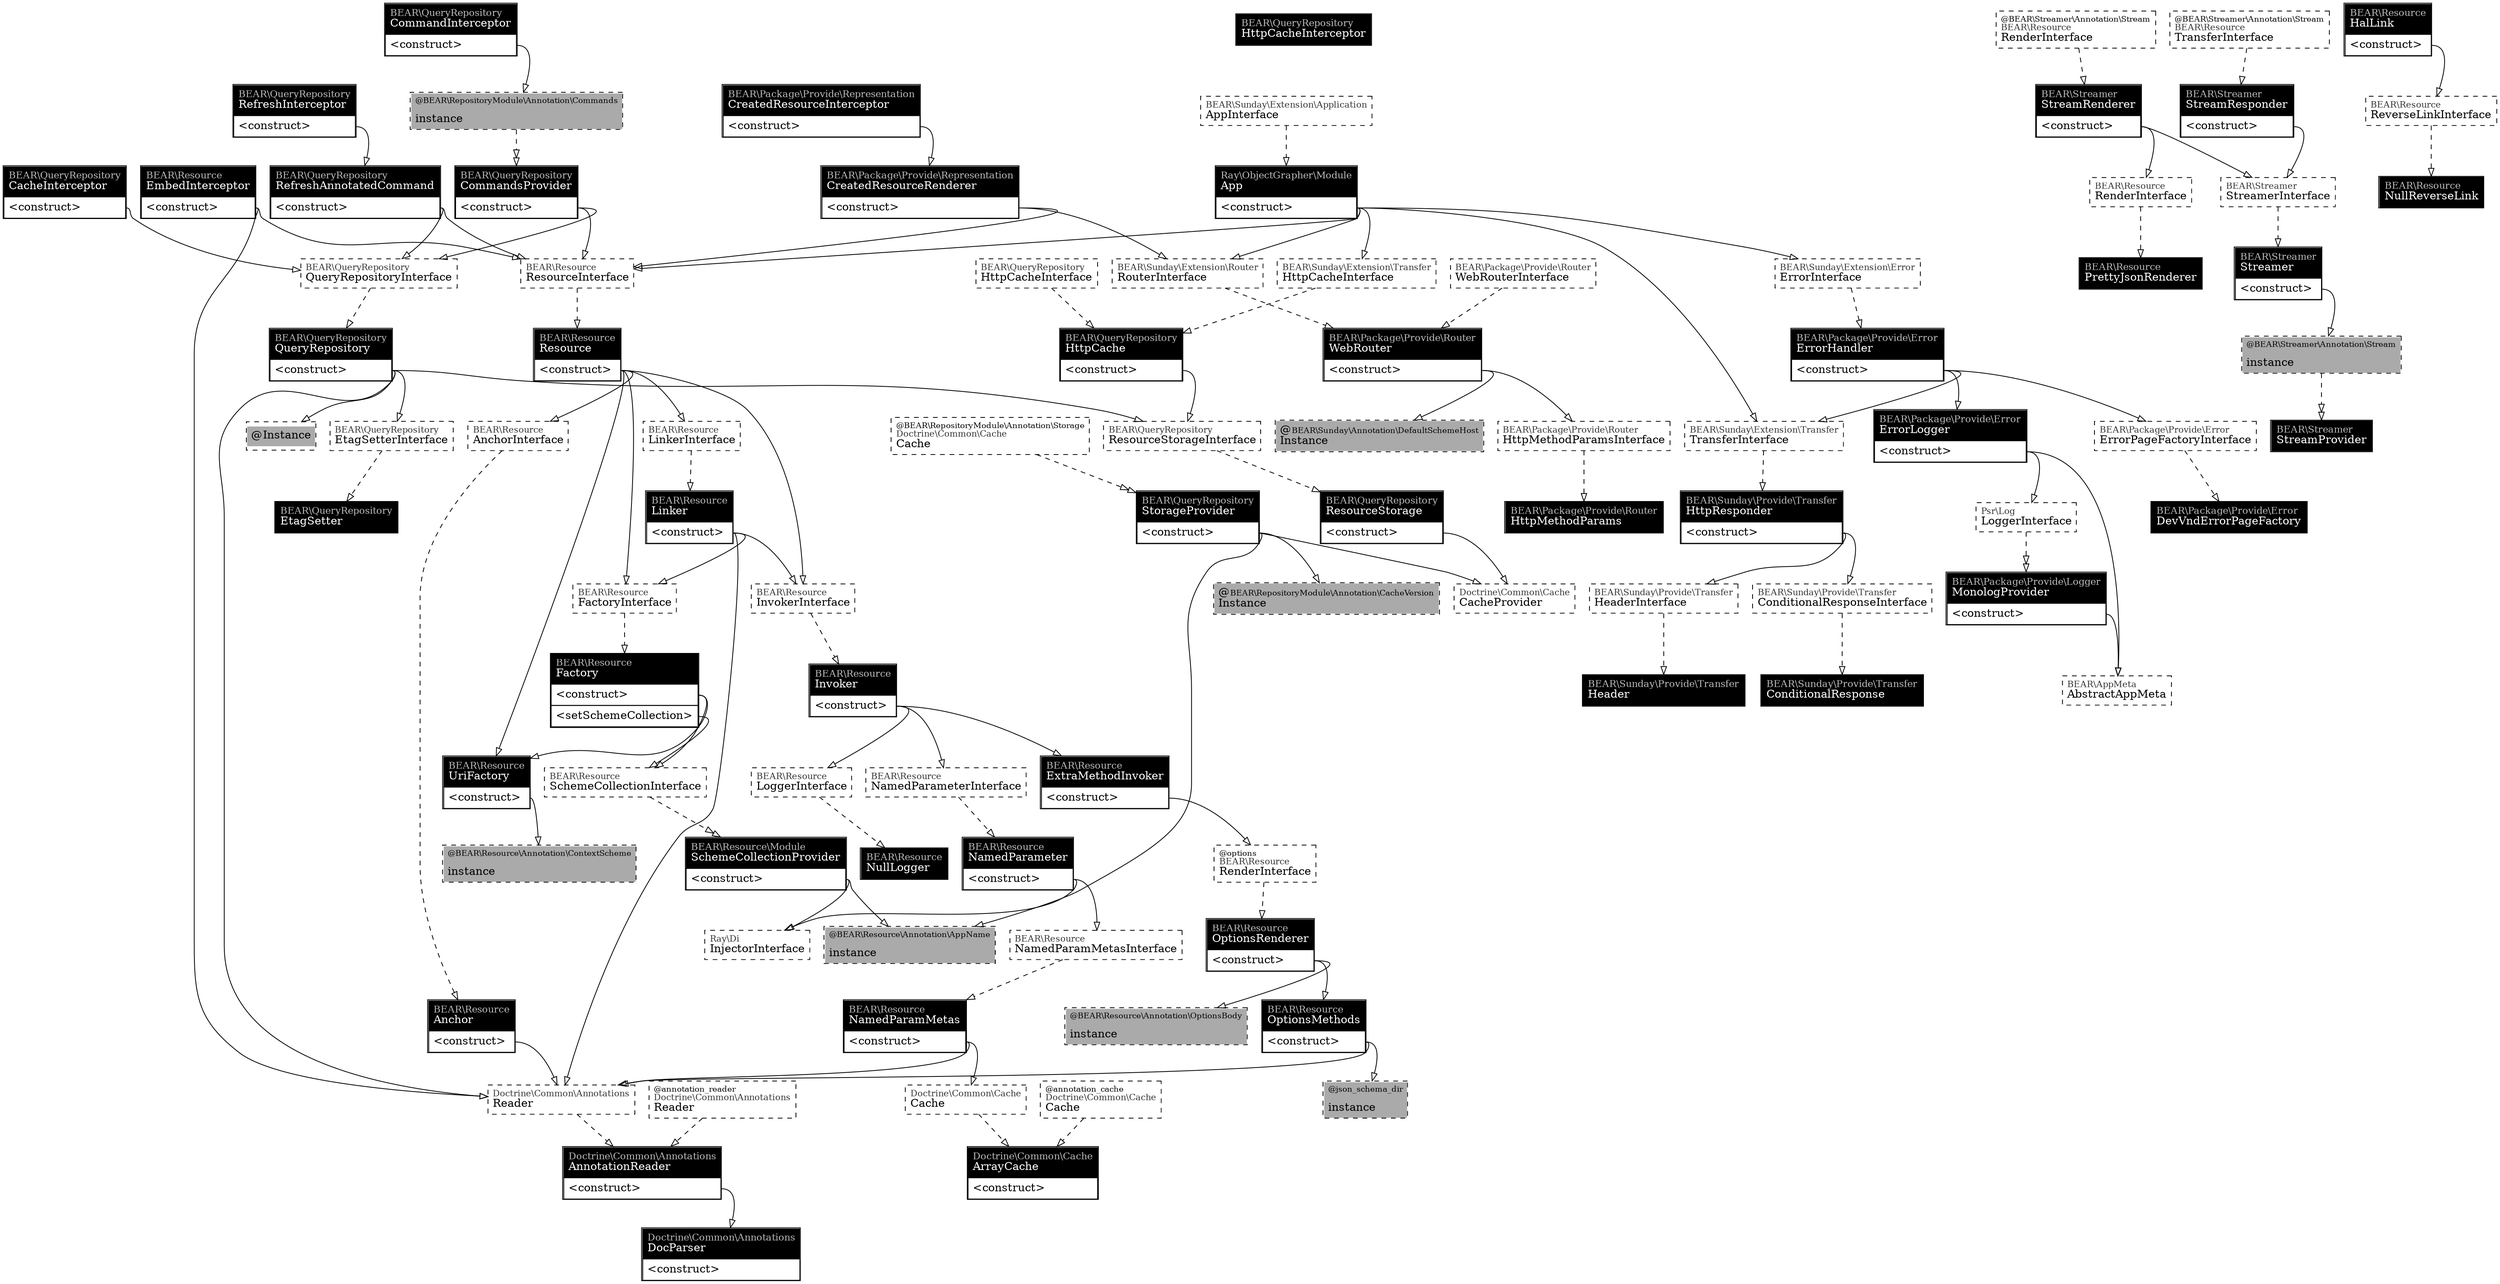 digraph injector {
graph [rankdir=TB];
c_BEAR_AppMeta_AbstractAppMeta [style=dashed, margin=0.02, label=<<table cellspacing="0" cellpadding="5" cellborder="0" border="0"><tr><td align="left" port="header" bgcolor="#aaaaaa">@<font color="#000000">Instance<br align="left"/></font></td></tr></table>>, shape=box]
t_BEAR_Sunday_Extension_Application_AppInterface_ [style=dashed, margin=0.02, label=
<<table cellspacing="0" cellpadding="5" cellborder="0" border="0">
<tr>
<td align="left" port="header" bgcolor="#ffffff">
<font point-size="11" color="#333333">BEAR\\Sunday\\Extension\\Application<br align="left"/></font>
<font color="#000000">AppInterface<br align="left"/></font>
</td>
</tr>
</table>>, shape=box]
t_BEAR_Sunday_Extension_Transfer_HttpCacheInterface_ [style=dashed, margin=0.02, label=
<<table cellspacing="0" cellpadding="5" cellborder="0" border="0">
<tr>
<td align="left" port="header" bgcolor="#ffffff">
<font point-size="11" color="#333333">BEAR\\Sunday\\Extension\\Transfer<br align="left"/></font>
<font color="#000000">HttpCacheInterface<br align="left"/></font>
</td>
</tr>
</table>>, shape=box]
t_BEAR_Sunday_Extension_Router_RouterInterface_ [style=dashed, margin=0.02, label=
<<table cellspacing="0" cellpadding="5" cellborder="0" border="0">
<tr>
<td align="left" port="header" bgcolor="#ffffff">
<font point-size="11" color="#333333">BEAR\\Sunday\\Extension\\Router<br align="left"/></font>
<font color="#000000">RouterInterface<br align="left"/></font>
</td>
</tr>
</table>>, shape=box]
t_BEAR_Sunday_Extension_Transfer_TransferInterface_ [style=dashed, margin=0.02, label=
<<table cellspacing="0" cellpadding="5" cellborder="0" border="0">
<tr>
<td align="left" port="header" bgcolor="#ffffff">
<font point-size="11" color="#333333">BEAR\\Sunday\\Extension\\Transfer<br align="left"/></font>
<font color="#000000">TransferInterface<br align="left"/></font>
</td>
</tr>
</table>>, shape=box]
t_BEAR_Resource_ResourceInterface_ [style=dashed, margin=0.02, label=
<<table cellspacing="0" cellpadding="5" cellborder="0" border="0">
<tr>
<td align="left" port="header" bgcolor="#ffffff">
<font point-size="11" color="#333333">BEAR\\Resource<br align="left"/></font>
<font color="#000000">ResourceInterface<br align="left"/></font>
</td>
</tr>
</table>>, shape=box]
t_BEAR_Sunday_Extension_Error_ErrorInterface_ [style=dashed, margin=0.02, label=
<<table cellspacing="0" cellpadding="5" cellborder="0" border="0">
<tr>
<td align="left" port="header" bgcolor="#ffffff">
<font point-size="11" color="#333333">BEAR\\Sunday\\Extension\\Error<br align="left"/></font>
<font color="#000000">ErrorInterface<br align="left"/></font>
</td>
</tr>
</table>>, shape=box]
c_Ray_ObjectGrapher_Module_App [style=solid, margin=0.02, label=
<<table cellspacing="0" cellpadding="5" cellborder="1" border="0">
<tr>
    <td align="left" port="header" bgcolor="#000000"><font color="grey" point-size="12">Ray\\ObjectGrapher\\Module<br align="left"/></font><font color="#ffffff">App<br align="left"/></font></td>
</tr>
<tr><td align="left" port="p_Ray_ObjectGrapher_Module_App_construct">&lt;construct&gt;</td></tr>
</table>>, shape=box]
t__BEAR_Resource_Annotation_AppName [style=dashed, margin=0.02, label=<<table cellspacing="0" cellpadding="5" cellborder="0" border="0"><tr><td align="left" port="header" bgcolor="#aaaaaa">@<font color="#000000" point-size="10">BEAR\Resource\Annotation\AppName<br align="left"/></font><font color="#000000">Instance<br align="left"/></font></td></tr></table>>, shape=box]
c_BEAR_QueryRepository_Expiry [style=dashed, margin=0.02, label=<<table cellspacing="0" cellpadding="5" cellborder="0" border="0"><tr><td align="left" port="header" bgcolor="#aaaaaa">@<font color="#000000">Instance<br align="left"/></font></td></tr></table>>, shape=box]
t_BEAR_QueryRepository_QueryRepositoryInterface_ [style=dashed, margin=0.02, label=
<<table cellspacing="0" cellpadding="5" cellborder="0" border="0">
<tr>
<td align="left" port="header" bgcolor="#ffffff">
<font point-size="11" color="#333333">BEAR\\QueryRepository<br align="left"/></font>
<font color="#000000">QueryRepositoryInterface<br align="left"/></font>
</td>
</tr>
</table>>, shape=box]
t_BEAR_QueryRepository_EtagSetterInterface_ [style=dashed, margin=0.02, label=
<<table cellspacing="0" cellpadding="5" cellborder="0" border="0">
<tr>
<td align="left" port="header" bgcolor="#ffffff">
<font point-size="11" color="#333333">BEAR\\QueryRepository<br align="left"/></font>
<font color="#000000">EtagSetterInterface<br align="left"/></font>
</td>
</tr>
</table>>, shape=box]
t_BEAR_QueryRepository_ResourceStorageInterface_ [style=dashed, margin=0.02, label=
<<table cellspacing="0" cellpadding="5" cellborder="0" border="0">
<tr>
<td align="left" port="header" bgcolor="#ffffff">
<font point-size="11" color="#333333">BEAR\\QueryRepository<br align="left"/></font>
<font color="#000000">ResourceStorageInterface<br align="left"/></font>
</td>
</tr>
</table>>, shape=box]
t_Doctrine_Common_Annotations_Reader_ [style=dashed, margin=0.02, label=
<<table cellspacing="0" cellpadding="5" cellborder="0" border="0">
<tr>
<td align="left" port="header" bgcolor="#ffffff">
<font point-size="11" color="#333333">Doctrine\\Common\\Annotations<br align="left"/></font>
<font color="#000000">Reader<br align="left"/></font>
</td>
</tr>
</table>>, shape=box]
c_BEAR_QueryRepository_QueryRepository [style=solid, margin=0.02, label=
<<table cellspacing="0" cellpadding="5" cellborder="1" border="0">
<tr>
    <td align="left" port="header" bgcolor="#000000"><font color="grey" point-size="12">BEAR\\QueryRepository<br align="left"/></font><font color="#ffffff">QueryRepository<br align="left"/></font></td>
</tr>
<tr><td align="left" port="p_BEAR_QueryRepository_QueryRepository_construct">&lt;construct&gt;</td></tr>
</table>>, shape=box]
t_Doctrine_Common_Cache_Cache_BEAR_RepositoryModule_Annotation_Storage [style=dashed, margin=0.02, label=
<<table cellspacing="0" cellpadding="5" cellborder="0" border="0">
<tr>
<td align="left" port="header" bgcolor="#ffffff"><font color="#000000" point-size="10">@BEAR\RepositoryModule\Annotation\Storage<br align="left"/></font>
<font point-size="11" color="#333333">Doctrine\\Common\\Cache<br align="left"/></font>
<font color="#000000">Cache<br align="left"/></font>
</td>
</tr>
</table>>, shape=box]
c_Doctrine_Common_Cache_CacheProvider [style=dashed, margin=0.02, label=
<<table cellspacing="0" cellpadding="5" cellborder="0" border="0">
<tr>
<td align="left" port="header" bgcolor="#ffffff">
<font point-size="11" color="#333333">Doctrine\\Common\\Cache<br align="left"/></font>
<font color="#000000">CacheProvider<br align="left"/></font>
</td>
</tr>
</table>>, shape=box]
t__BEAR_Resource_Annotation_AppName [style=dashed, margin=0.02, label=
<<table cellspacing="0" cellpadding="5" cellborder="0" border="0">
<tr>
<td align="left" port="header" bgcolor="#aaaaaa"><font color="#000000" point-size="10">@BEAR\Resource\Annotation\AppName<br align="left"/></font>
<font point-size="11" color="#333333"><br align="left"/></font>
<font color="#000000">instance<br align="left"/></font>
</td>
</tr>
</table>>, shape=box]
t__BEAR_RepositoryModule_Annotation_CacheVersion [style=dashed, margin=0.02, label=
<<table cellspacing="0" cellpadding="5" cellborder="0" border="0">
<tr>
<td align="left" port="header" bgcolor="#aaaaaa"><font color="#000000" point-size="10">@BEAR\RepositoryModule\Annotation\CacheVersion<br align="left"/></font>
<font point-size="11" color="#333333"><br align="left"/></font>
<font color="#000000">instance<br align="left"/></font>
</td>
</tr>
</table>>, shape=box]
c_BEAR_QueryRepository_StorageProvider [style=solid, margin=0.02, label=<<table cellspacing="0" cellpadding="5" cellborder="1" border="0"><tr><td align="left" port="header" bgcolor="#aaaaaa"><font color="#ffffff">BEAR\\QueryRepository\\StorageProvider<br align="left"/></font></td></tr>
<tr><td align="left" port="p_BEAR_QueryRepository_StorageProvider_construct">&lt;construct&gt;</td></tr>
</table>>, shape=box]
c_BEAR_QueryRepository_StorageProvider [style=solid, margin=0.02, label=
<<table cellspacing="0" cellpadding="5" cellborder="1" border="0">
<tr>
    <td align="left" port="header" bgcolor="#000000"><font color="grey" point-size="12">BEAR\\QueryRepository<br align="left"/></font><font color="#ffffff">StorageProvider<br align="left"/></font></td>
</tr>
<tr><td align="left" port="p_BEAR_QueryRepository_StorageProvider_construct">&lt;construct&gt;</td></tr>
</table>>, shape=box]
c_Doctrine_Common_Cache_ArrayCache [style=solid, margin=0.02, label=
<<table cellspacing="0" cellpadding="5" cellborder="1" border="0">
<tr>
    <td align="left" port="header" bgcolor="#000000"><font color="grey" point-size="12">Doctrine\\Common\\Cache<br align="left"/></font><font color="#ffffff">ArrayCache<br align="left"/></font></td>
</tr>
<tr><td align="left" port="p_Doctrine_Common_Cache_ArrayCache_construct">&lt;construct&gt;</td></tr>
</table>>, shape=box]
t_BEAR_QueryRepository_EtagSetterInterface_ [style=dashed, margin=0.02, label=
<<table cellspacing="0" cellpadding="5" cellborder="0" border="0">
<tr>
<td align="left" port="header" bgcolor="#ffffff">
<font point-size="11" color="#333333">BEAR\\QueryRepository<br align="left"/></font>
<font color="#000000">EtagSetterInterface<br align="left"/></font>
</td>
</tr>
</table>>, shape=box]
c_BEAR_QueryRepository_EtagSetter [style=solid, margin=0.02, label=
<<table cellspacing="0" cellpadding="5" cellborder="1" border="0">
<tr>
    <td align="left" port="header" bgcolor="#000000"><font color="grey" point-size="12">BEAR\\QueryRepository<br align="left"/></font><font color="#ffffff">EtagSetter<br align="left"/></font></td>
</tr>

</table>>, shape=box]
t_BEAR_Resource_NamedParameterInterface_ [style=dashed, margin=0.02, label=
<<table cellspacing="0" cellpadding="5" cellborder="0" border="0">
<tr>
<td align="left" port="header" bgcolor="#ffffff">
<font point-size="11" color="#333333">BEAR\\Resource<br align="left"/></font>
<font color="#000000">NamedParameterInterface<br align="left"/></font>
</td>
</tr>
</table>>, shape=box]
t_BEAR_Resource_NamedParamMetasInterface_ [style=dashed, margin=0.02, label=
<<table cellspacing="0" cellpadding="5" cellborder="0" border="0">
<tr>
<td align="left" port="header" bgcolor="#ffffff">
<font point-size="11" color="#333333">BEAR\\Resource<br align="left"/></font>
<font color="#000000">NamedParamMetasInterface<br align="left"/></font>
</td>
</tr>
</table>>, shape=box]
t_Ray_Di_InjectorInterface_ [style=dashed, margin=0.02, label=
<<table cellspacing="0" cellpadding="5" cellborder="0" border="0">
<tr>
<td align="left" port="header" bgcolor="#ffffff">
<font point-size="11" color="#333333">Ray\\Di<br align="left"/></font>
<font color="#000000">InjectorInterface<br align="left"/></font>
</td>
</tr>
</table>>, shape=box]
c_BEAR_Resource_NamedParameter [style=solid, margin=0.02, label=
<<table cellspacing="0" cellpadding="5" cellborder="1" border="0">
<tr>
    <td align="left" port="header" bgcolor="#000000"><font color="grey" point-size="12">BEAR\\Resource<br align="left"/></font><font color="#ffffff">NamedParameter<br align="left"/></font></td>
</tr>
<tr><td align="left" port="p_BEAR_Resource_NamedParameter_construct">&lt;construct&gt;</td></tr>
</table>>, shape=box]
t_Doctrine_Common_Annotations_Reader_ [style=dashed, margin=0.02, label=
<<table cellspacing="0" cellpadding="5" cellborder="0" border="0">
<tr>
<td align="left" port="header" bgcolor="#ffffff">
<font point-size="11" color="#333333">Doctrine\\Common\\Annotations<br align="left"/></font>
<font color="#000000">Reader<br align="left"/></font>
</td>
</tr>
</table>>, shape=box]
c_Doctrine_Common_Annotations_DocParser [style=solid, margin=0.02, label=
<<table cellspacing="0" cellpadding="5" cellborder="1" border="0">
<tr>
    <td align="left" port="header" bgcolor="#000000"><font color="grey" point-size="12">Doctrine\\Common\\Annotations<br align="left"/></font><font color="#ffffff">DocParser<br align="left"/></font></td>
</tr>
<tr><td align="left" port="p_Doctrine_Common_Annotations_DocParser_construct">&lt;construct&gt;</td></tr>
</table>>, shape=box]
c_Doctrine_Common_Annotations_AnnotationReader [style=solid, margin=0.02, label=
<<table cellspacing="0" cellpadding="5" cellborder="1" border="0">
<tr>
    <td align="left" port="header" bgcolor="#000000"><font color="grey" point-size="12">Doctrine\\Common\\Annotations<br align="left"/></font><font color="#ffffff">AnnotationReader<br align="left"/></font></td>
</tr>
<tr><td align="left" port="p_Doctrine_Common_Annotations_AnnotationReader_construct">&lt;construct&gt;</td></tr>
</table>>, shape=box]
t_BEAR_Sunday_Extension_Transfer_HttpCacheInterface_ [style=dashed, margin=0.02, label=
<<table cellspacing="0" cellpadding="5" cellborder="0" border="0">
<tr>
<td align="left" port="header" bgcolor="#ffffff">
<font point-size="11" color="#333333">BEAR\\Sunday\\Extension\\Transfer<br align="left"/></font>
<font color="#000000">HttpCacheInterface<br align="left"/></font>
</td>
</tr>
</table>>, shape=box]
t_BEAR_QueryRepository_ResourceStorageInterface_ [style=dashed, margin=0.02, label=
<<table cellspacing="0" cellpadding="5" cellborder="0" border="0">
<tr>
<td align="left" port="header" bgcolor="#ffffff">
<font point-size="11" color="#333333">BEAR\\QueryRepository<br align="left"/></font>
<font color="#000000">ResourceStorageInterface<br align="left"/></font>
</td>
</tr>
</table>>, shape=box]
c_BEAR_QueryRepository_HttpCache [style=solid, margin=0.02, label=
<<table cellspacing="0" cellpadding="5" cellborder="1" border="0">
<tr>
    <td align="left" port="header" bgcolor="#000000"><font color="grey" point-size="12">BEAR\\QueryRepository<br align="left"/></font><font color="#ffffff">HttpCache<br align="left"/></font></td>
</tr>
<tr><td align="left" port="p_BEAR_QueryRepository_HttpCache_construct">&lt;construct&gt;</td></tr>
</table>>, shape=box]
t_BEAR_QueryRepository_QueryRepositoryInterface_ [style=dashed, margin=0.02, label=
<<table cellspacing="0" cellpadding="5" cellborder="0" border="0">
<tr>
<td align="left" port="header" bgcolor="#ffffff">
<font point-size="11" color="#333333">BEAR\\QueryRepository<br align="left"/></font>
<font color="#000000">QueryRepositoryInterface<br align="left"/></font>
</td>
</tr>
</table>>, shape=box]
t_BEAR_Resource_ResourceInterface_ [style=dashed, margin=0.02, label=
<<table cellspacing="0" cellpadding="5" cellborder="0" border="0">
<tr>
<td align="left" port="header" bgcolor="#ffffff">
<font point-size="11" color="#333333">BEAR\\Resource<br align="left"/></font>
<font color="#000000">ResourceInterface<br align="left"/></font>
</td>
</tr>
</table>>, shape=box]
c_BEAR_QueryRepository_CommandsProvider [style=solid, margin=0.02, label=<<table cellspacing="0" cellpadding="5" cellborder="1" border="0"><tr><td align="left" port="header" bgcolor="#aaaaaa"><font color="#ffffff">BEAR\\QueryRepository\\CommandsProvider<br align="left"/></font></td></tr>
<tr><td align="left" port="p_BEAR_QueryRepository_CommandsProvider_construct">&lt;construct&gt;</td></tr>
</table>>, shape=box]
c_BEAR_QueryRepository_CommandsProvider [style=solid, margin=0.02, label=
<<table cellspacing="0" cellpadding="5" cellborder="1" border="0">
<tr>
    <td align="left" port="header" bgcolor="#000000"><font color="grey" point-size="12">BEAR\\QueryRepository<br align="left"/></font><font color="#ffffff">CommandsProvider<br align="left"/></font></td>
</tr>
<tr><td align="left" port="p_BEAR_QueryRepository_CommandsProvider_construct">&lt;construct&gt;</td></tr>
</table>>, shape=box]
t__BEAR_RepositoryModule_Annotation_CacheVersion [style=dashed, margin=0.02, label=<<table cellspacing="0" cellpadding="5" cellborder="0" border="0"><tr><td align="left" port="header" bgcolor="#aaaaaa">@<font color="#000000" point-size="10">BEAR\RepositoryModule\Annotation\CacheVersion<br align="left"/></font><font color="#000000">Instance<br align="left"/></font></td></tr></table>>, shape=box]
t_BEAR_QueryRepository_QueryRepositoryInterface_ [style=dashed, margin=0.02, label=
<<table cellspacing="0" cellpadding="5" cellborder="0" border="0">
<tr>
<td align="left" port="header" bgcolor="#ffffff">
<font point-size="11" color="#333333">BEAR\\QueryRepository<br align="left"/></font>
<font color="#000000">QueryRepositoryInterface<br align="left"/></font>
</td>
</tr>
</table>>, shape=box]
t_BEAR_Resource_ResourceInterface_ [style=dashed, margin=0.02, label=
<<table cellspacing="0" cellpadding="5" cellborder="0" border="0">
<tr>
<td align="left" port="header" bgcolor="#ffffff">
<font point-size="11" color="#333333">BEAR\\Resource<br align="left"/></font>
<font color="#000000">ResourceInterface<br align="left"/></font>
</td>
</tr>
</table>>, shape=box]
c_BEAR_QueryRepository_RefreshAnnotatedCommand [style=solid, margin=0.02, label=
<<table cellspacing="0" cellpadding="5" cellborder="1" border="0">
<tr>
    <td align="left" port="header" bgcolor="#000000"><font color="grey" point-size="12">BEAR\\QueryRepository<br align="left"/></font><font color="#ffffff">RefreshAnnotatedCommand<br align="left"/></font></td>
</tr>
<tr><td align="left" port="p_BEAR_QueryRepository_RefreshAnnotatedCommand_construct">&lt;construct&gt;</td></tr>
</table>>, shape=box]
c_BEAR_QueryRepository_RefreshInterceptor [style=solid, margin=0.02, label=
<<table cellspacing="0" cellpadding="5" cellborder="1" border="0">
<tr>
    <td align="left" port="header" bgcolor="#000000"><font color="grey" point-size="12">BEAR\\QueryRepository<br align="left"/></font><font color="#ffffff">RefreshInterceptor<br align="left"/></font></td>
</tr>
<tr><td align="left" port="p_BEAR_QueryRepository_RefreshInterceptor_construct">&lt;construct&gt;</td></tr>
</table>>, shape=box]
t_BEAR_QueryRepository_QueryRepositoryInterface_ [style=dashed, margin=0.02, label=
<<table cellspacing="0" cellpadding="5" cellborder="0" border="0">
<tr>
<td align="left" port="header" bgcolor="#ffffff">
<font point-size="11" color="#333333">BEAR\\QueryRepository<br align="left"/></font>
<font color="#000000">QueryRepositoryInterface<br align="left"/></font>
</td>
</tr>
</table>>, shape=box]
t_BEAR_Resource_ResourceInterface_ [style=dashed, margin=0.02, label=
<<table cellspacing="0" cellpadding="5" cellborder="0" border="0">
<tr>
<td align="left" port="header" bgcolor="#ffffff">
<font point-size="11" color="#333333">BEAR\\Resource<br align="left"/></font>
<font color="#000000">ResourceInterface<br align="left"/></font>
</td>
</tr>
</table>>, shape=box]
c_BEAR_QueryRepository_RefreshAnnotatedCommand [style=solid, margin=0.02, label=
<<table cellspacing="0" cellpadding="5" cellborder="1" border="0">
<tr>
    <td align="left" port="header" bgcolor="#000000"><font color="grey" point-size="12">BEAR\\QueryRepository<br align="left"/></font><font color="#ffffff">RefreshAnnotatedCommand<br align="left"/></font></td>
</tr>
<tr><td align="left" port="p_BEAR_QueryRepository_RefreshAnnotatedCommand_construct">&lt;construct&gt;</td></tr>
</table>>, shape=box]
t_BEAR_QueryRepository_QueryRepositoryInterface_ [style=dashed, margin=0.02, label=
<<table cellspacing="0" cellpadding="5" cellborder="0" border="0">
<tr>
<td align="left" port="header" bgcolor="#ffffff">
<font point-size="11" color="#333333">BEAR\\QueryRepository<br align="left"/></font>
<font color="#000000">QueryRepositoryInterface<br align="left"/></font>
</td>
</tr>
</table>>, shape=box]
c_BEAR_QueryRepository_CacheInterceptor [style=solid, margin=0.02, label=
<<table cellspacing="0" cellpadding="5" cellborder="1" border="0">
<tr>
    <td align="left" port="header" bgcolor="#000000"><font color="grey" point-size="12">BEAR\\QueryRepository<br align="left"/></font><font color="#ffffff">CacheInterceptor<br align="left"/></font></td>
</tr>
<tr><td align="left" port="p_BEAR_QueryRepository_CacheInterceptor_construct">&lt;construct&gt;</td></tr>
</table>>, shape=box]
t__BEAR_RepositoryModule_Annotation_Commands [style=dashed, margin=0.02, label=
<<table cellspacing="0" cellpadding="5" cellborder="0" border="0">
<tr>
<td align="left" port="header" bgcolor="#aaaaaa"><font color="#000000" point-size="10">@BEAR\RepositoryModule\Annotation\Commands<br align="left"/></font>
<font point-size="11" color="#333333"><br align="left"/></font>
<font color="#000000">instance<br align="left"/></font>
</td>
</tr>
</table>>, shape=box]
c_BEAR_QueryRepository_CommandInterceptor [style=solid, margin=0.02, label=
<<table cellspacing="0" cellpadding="5" cellborder="1" border="0">
<tr>
    <td align="left" port="header" bgcolor="#000000"><font color="grey" point-size="12">BEAR\\QueryRepository<br align="left"/></font><font color="#ffffff">CommandInterceptor<br align="left"/></font></td>
</tr>
<tr><td align="left" port="p_BEAR_QueryRepository_CommandInterceptor_construct">&lt;construct&gt;</td></tr>
</table>>, shape=box]
c_BEAR_QueryRepository_HttpCacheInterceptor [style=solid, margin=0.02, label=
<<table cellspacing="0" cellpadding="5" cellborder="1" border="0">
<tr>
    <td align="left" port="header" bgcolor="#000000"><font color="grey" point-size="12">BEAR\\QueryRepository<br align="left"/></font><font color="#ffffff">HttpCacheInterceptor<br align="left"/></font></td>
</tr>

</table>>, shape=box]
t_BEAR_QueryRepository_ResourceStorageInterface_ [style=dashed, margin=0.02, label=
<<table cellspacing="0" cellpadding="5" cellborder="0" border="0">
<tr>
<td align="left" port="header" bgcolor="#ffffff">
<font point-size="11" color="#333333">BEAR\\QueryRepository<br align="left"/></font>
<font color="#000000">ResourceStorageInterface<br align="left"/></font>
</td>
</tr>
</table>>, shape=box]
c_Doctrine_Common_Cache_CacheProvider [style=dashed, margin=0.02, label=
<<table cellspacing="0" cellpadding="5" cellborder="0" border="0">
<tr>
<td align="left" port="header" bgcolor="#ffffff">
<font point-size="11" color="#333333">Doctrine\\Common\\Cache<br align="left"/></font>
<font color="#000000">CacheProvider<br align="left"/></font>
</td>
</tr>
</table>>, shape=box]
c_BEAR_QueryRepository_ResourceStorage [style=solid, margin=0.02, label=
<<table cellspacing="0" cellpadding="5" cellborder="1" border="0">
<tr>
    <td align="left" port="header" bgcolor="#000000"><font color="grey" point-size="12">BEAR\\QueryRepository<br align="left"/></font><font color="#ffffff">ResourceStorage<br align="left"/></font></td>
</tr>
<tr><td align="left" port="p_BEAR_QueryRepository_ResourceStorage_construct">&lt;construct&gt;</td></tr>
</table>>, shape=box]
t_BEAR_QueryRepository_HttpCacheInterface_ [style=dashed, margin=0.02, label=
<<table cellspacing="0" cellpadding="5" cellborder="0" border="0">
<tr>
<td align="left" port="header" bgcolor="#ffffff">
<font point-size="11" color="#333333">BEAR\\QueryRepository<br align="left"/></font>
<font color="#000000">HttpCacheInterface<br align="left"/></font>
</td>
</tr>
</table>>, shape=box]
t_BEAR_QueryRepository_ResourceStorageInterface_ [style=dashed, margin=0.02, label=
<<table cellspacing="0" cellpadding="5" cellborder="0" border="0">
<tr>
<td align="left" port="header" bgcolor="#ffffff">
<font point-size="11" color="#333333">BEAR\\QueryRepository<br align="left"/></font>
<font color="#000000">ResourceStorageInterface<br align="left"/></font>
</td>
</tr>
</table>>, shape=box]
c_BEAR_QueryRepository_HttpCache [style=solid, margin=0.02, label=
<<table cellspacing="0" cellpadding="5" cellborder="1" border="0">
<tr>
    <td align="left" port="header" bgcolor="#000000"><font color="grey" point-size="12">BEAR\\QueryRepository<br align="left"/></font><font color="#ffffff">HttpCache<br align="left"/></font></td>
</tr>
<tr><td align="left" port="p_BEAR_QueryRepository_HttpCache_construct">&lt;construct&gt;</td></tr>
</table>>, shape=box]
t_BEAR_Sunday_Extension_Router_RouterInterface_ [style=dashed, margin=0.02, label=
<<table cellspacing="0" cellpadding="5" cellborder="0" border="0">
<tr>
<td align="left" port="header" bgcolor="#ffffff">
<font point-size="11" color="#333333">BEAR\\Sunday\\Extension\\Router<br align="left"/></font>
<font color="#000000">RouterInterface<br align="left"/></font>
</td>
</tr>
</table>>, shape=box]
t__BEAR_Sunday_Annotation_DefaultSchemeHost [style=dashed, margin=0.02, label=
<<table cellspacing="0" cellpadding="5" cellborder="0" border="0">
<tr>
<td align="left" port="header" bgcolor="#aaaaaa"><font color="#000000" point-size="10">@BEAR\Sunday\Annotation\DefaultSchemeHost<br align="left"/></font>
<font point-size="11" color="#333333"><br align="left"/></font>
<font color="#000000">instance<br align="left"/></font>
</td>
</tr>
</table>>, shape=box]
t_BEAR_Package_Provide_Router_HttpMethodParamsInterface_ [style=dashed, margin=0.02, label=
<<table cellspacing="0" cellpadding="5" cellborder="0" border="0">
<tr>
<td align="left" port="header" bgcolor="#ffffff">
<font point-size="11" color="#333333">BEAR\\Package\\Provide\\Router<br align="left"/></font>
<font color="#000000">HttpMethodParamsInterface<br align="left"/></font>
</td>
</tr>
</table>>, shape=box]
c_BEAR_Package_Provide_Router_WebRouter [style=solid, margin=0.02, label=
<<table cellspacing="0" cellpadding="5" cellborder="1" border="0">
<tr>
    <td align="left" port="header" bgcolor="#000000"><font color="grey" point-size="12">BEAR\\Package\\Provide\\Router<br align="left"/></font><font color="#ffffff">WebRouter<br align="left"/></font></td>
</tr>
<tr><td align="left" port="p_BEAR_Package_Provide_Router_WebRouter_construct">&lt;construct&gt;</td></tr>
</table>>, shape=box]
t_BEAR_Package_Provide_Router_WebRouterInterface_ [style=dashed, margin=0.02, label=
<<table cellspacing="0" cellpadding="5" cellborder="0" border="0">
<tr>
<td align="left" port="header" bgcolor="#ffffff">
<font point-size="11" color="#333333">BEAR\\Package\\Provide\\Router<br align="left"/></font>
<font color="#000000">WebRouterInterface<br align="left"/></font>
</td>
</tr>
</table>>, shape=box]
t__BEAR_Sunday_Annotation_DefaultSchemeHost [style=dashed, margin=0.02, label=
<<table cellspacing="0" cellpadding="5" cellborder="0" border="0">
<tr>
<td align="left" port="header" bgcolor="#aaaaaa"><font color="#000000" point-size="10">@BEAR\Sunday\Annotation\DefaultSchemeHost<br align="left"/></font>
<font point-size="11" color="#333333"><br align="left"/></font>
<font color="#000000">instance<br align="left"/></font>
</td>
</tr>
</table>>, shape=box]
t_BEAR_Package_Provide_Router_HttpMethodParamsInterface_ [style=dashed, margin=0.02, label=
<<table cellspacing="0" cellpadding="5" cellborder="0" border="0">
<tr>
<td align="left" port="header" bgcolor="#ffffff">
<font point-size="11" color="#333333">BEAR\\Package\\Provide\\Router<br align="left"/></font>
<font color="#000000">HttpMethodParamsInterface<br align="left"/></font>
</td>
</tr>
</table>>, shape=box]
c_BEAR_Package_Provide_Router_WebRouter [style=solid, margin=0.02, label=
<<table cellspacing="0" cellpadding="5" cellborder="1" border="0">
<tr>
    <td align="left" port="header" bgcolor="#000000"><font color="grey" point-size="12">BEAR\\Package\\Provide\\Router<br align="left"/></font><font color="#ffffff">WebRouter<br align="left"/></font></td>
</tr>
<tr><td align="left" port="p_BEAR_Package_Provide_Router_WebRouter_construct">&lt;construct&gt;</td></tr>
</table>>, shape=box]
t_BEAR_Package_Provide_Router_HttpMethodParamsInterface_ [style=dashed, margin=0.02, label=
<<table cellspacing="0" cellpadding="5" cellborder="0" border="0">
<tr>
<td align="left" port="header" bgcolor="#ffffff">
<font point-size="11" color="#333333">BEAR\\Package\\Provide\\Router<br align="left"/></font>
<font color="#000000">HttpMethodParamsInterface<br align="left"/></font>
</td>
</tr>
</table>>, shape=box]
c_BEAR_Package_Provide_Router_HttpMethodParams [style=solid, margin=0.02, label=
<<table cellspacing="0" cellpadding="5" cellborder="1" border="0">
<tr>
    <td align="left" port="header" bgcolor="#000000"><font color="grey" point-size="12">BEAR\\Package\\Provide\\Router<br align="left"/></font><font color="#ffffff">HttpMethodParams<br align="left"/></font></td>
</tr>

</table>>, shape=box]
t_Psr_Log_LoggerInterface_ [style=dashed, margin=0.02, label=
<<table cellspacing="0" cellpadding="5" cellborder="0" border="0">
<tr>
<td align="left" port="header" bgcolor="#ffffff">
<font point-size="11" color="#333333">Psr\\Log<br align="left"/></font>
<font color="#000000">LoggerInterface<br align="left"/></font>
</td>
</tr>
</table>>, shape=box]
c_BEAR_AppMeta_AbstractAppMeta [style=dashed, margin=0.02, label=
<<table cellspacing="0" cellpadding="5" cellborder="0" border="0">
<tr>
<td align="left" port="header" bgcolor="#ffffff">
<font point-size="11" color="#333333">BEAR\\AppMeta<br align="left"/></font>
<font color="#000000">AbstractAppMeta<br align="left"/></font>
</td>
</tr>
</table>>, shape=box]
c_BEAR_Package_Provide_Error_ErrorLogger [style=solid, margin=0.02, label=
<<table cellspacing="0" cellpadding="5" cellborder="1" border="0">
<tr>
    <td align="left" port="header" bgcolor="#000000"><font color="grey" point-size="12">BEAR\\Package\\Provide\\Error<br align="left"/></font><font color="#ffffff">ErrorLogger<br align="left"/></font></td>
</tr>
<tr><td align="left" port="p_BEAR_Package_Provide_Error_ErrorLogger_construct">&lt;construct&gt;</td></tr>
</table>>, shape=box]
t_BEAR_Sunday_Extension_Error_ErrorInterface_ [style=dashed, margin=0.02, label=
<<table cellspacing="0" cellpadding="5" cellborder="0" border="0">
<tr>
<td align="left" port="header" bgcolor="#ffffff">
<font point-size="11" color="#333333">BEAR\\Sunday\\Extension\\Error<br align="left"/></font>
<font color="#000000">ErrorInterface<br align="left"/></font>
</td>
</tr>
</table>>, shape=box]
t_BEAR_Sunday_Extension_Transfer_TransferInterface_ [style=dashed, margin=0.02, label=
<<table cellspacing="0" cellpadding="5" cellborder="0" border="0">
<tr>
<td align="left" port="header" bgcolor="#ffffff">
<font point-size="11" color="#333333">BEAR\\Sunday\\Extension\\Transfer<br align="left"/></font>
<font color="#000000">TransferInterface<br align="left"/></font>
</td>
</tr>
</table>>, shape=box]
t_Psr_Log_LoggerInterface_ [style=dashed, margin=0.02, label=
<<table cellspacing="0" cellpadding="5" cellborder="0" border="0">
<tr>
<td align="left" port="header" bgcolor="#ffffff">
<font point-size="11" color="#333333">Psr\\Log<br align="left"/></font>
<font color="#000000">LoggerInterface<br align="left"/></font>
</td>
</tr>
</table>>, shape=box]
c_BEAR_AppMeta_AbstractAppMeta [style=dashed, margin=0.02, label=
<<table cellspacing="0" cellpadding="5" cellborder="0" border="0">
<tr>
<td align="left" port="header" bgcolor="#ffffff">
<font point-size="11" color="#333333">BEAR\\AppMeta<br align="left"/></font>
<font color="#000000">AbstractAppMeta<br align="left"/></font>
</td>
</tr>
</table>>, shape=box]
c_BEAR_Package_Provide_Error_ErrorLogger [style=solid, margin=0.02, label=
<<table cellspacing="0" cellpadding="5" cellborder="1" border="0">
<tr>
    <td align="left" port="header" bgcolor="#000000"><font color="grey" point-size="12">BEAR\\Package\\Provide\\Error<br align="left"/></font><font color="#ffffff">ErrorLogger<br align="left"/></font></td>
</tr>
<tr><td align="left" port="p_BEAR_Package_Provide_Error_ErrorLogger_construct">&lt;construct&gt;</td></tr>
</table>>, shape=box]
t_BEAR_Package_Provide_Error_ErrorPageFactoryInterface_ [style=dashed, margin=0.02, label=
<<table cellspacing="0" cellpadding="5" cellborder="0" border="0">
<tr>
<td align="left" port="header" bgcolor="#ffffff">
<font point-size="11" color="#333333">BEAR\\Package\\Provide\\Error<br align="left"/></font>
<font color="#000000">ErrorPageFactoryInterface<br align="left"/></font>
</td>
</tr>
</table>>, shape=box]
c_BEAR_Package_Provide_Error_ErrorHandler [style=solid, margin=0.02, label=
<<table cellspacing="0" cellpadding="5" cellborder="1" border="0">
<tr>
    <td align="left" port="header" bgcolor="#000000"><font color="grey" point-size="12">BEAR\\Package\\Provide\\Error<br align="left"/></font><font color="#ffffff">ErrorHandler<br align="left"/></font></td>
</tr>
<tr><td align="left" port="p_BEAR_Package_Provide_Error_ErrorHandler_construct">&lt;construct&gt;</td></tr>
</table>>, shape=box]
t_BEAR_Package_Provide_Error_ErrorPageFactoryInterface_ [style=dashed, margin=0.02, label=
<<table cellspacing="0" cellpadding="5" cellborder="0" border="0">
<tr>
<td align="left" port="header" bgcolor="#ffffff">
<font point-size="11" color="#333333">BEAR\\Package\\Provide\\Error<br align="left"/></font>
<font color="#000000">ErrorPageFactoryInterface<br align="left"/></font>
</td>
</tr>
</table>>, shape=box]
c_BEAR_Package_Provide_Error_DevVndErrorPageFactory [style=solid, margin=0.02, label=
<<table cellspacing="0" cellpadding="5" cellborder="1" border="0">
<tr>
    <td align="left" port="header" bgcolor="#000000"><font color="grey" point-size="12">BEAR\\Package\\Provide\\Error<br align="left"/></font><font color="#ffffff">DevVndErrorPageFactory<br align="left"/></font></td>
</tr>

</table>>, shape=box]
t_Psr_Log_LoggerInterface_ [style=dashed, margin=0.02, label=
<<table cellspacing="0" cellpadding="5" cellborder="0" border="0">
<tr>
<td align="left" port="header" bgcolor="#ffffff">
<font point-size="11" color="#333333">Psr\\Log<br align="left"/></font>
<font color="#000000">LoggerInterface<br align="left"/></font>
</td>
</tr>
</table>>, shape=box]
c_BEAR_AppMeta_AbstractAppMeta [style=dashed, margin=0.02, label=
<<table cellspacing="0" cellpadding="5" cellborder="0" border="0">
<tr>
<td align="left" port="header" bgcolor="#ffffff">
<font point-size="11" color="#333333">BEAR\\AppMeta<br align="left"/></font>
<font color="#000000">AbstractAppMeta<br align="left"/></font>
</td>
</tr>
</table>>, shape=box]
c_BEAR_Package_Provide_Logger_MonologProvider [style=solid, margin=0.02, label=<<table cellspacing="0" cellpadding="5" cellborder="1" border="0"><tr><td align="left" port="header" bgcolor="#aaaaaa"><font color="#ffffff">BEAR\\Package\\Provide\\Logger\\MonologProvider<br align="left"/></font></td></tr>
<tr><td align="left" port="p_BEAR_Package_Provide_Logger_MonologProvider_construct">&lt;construct&gt;</td></tr>
</table>>, shape=box]
c_BEAR_Package_Provide_Logger_MonologProvider [style=solid, margin=0.02, label=
<<table cellspacing="0" cellpadding="5" cellborder="1" border="0">
<tr>
    <td align="left" port="header" bgcolor="#000000"><font color="grey" point-size="12">BEAR\\Package\\Provide\\Logger<br align="left"/></font><font color="#ffffff">MonologProvider<br align="left"/></font></td>
</tr>
<tr><td align="left" port="p_BEAR_Package_Provide_Logger_MonologProvider_construct">&lt;construct&gt;</td></tr>
</table>>, shape=box]
t_BEAR_Resource_RenderInterface_BEAR_Streamer_Annotation_Stream [style=dashed, margin=0.02, label=
<<table cellspacing="0" cellpadding="5" cellborder="0" border="0">
<tr>
<td align="left" port="header" bgcolor="#ffffff"><font color="#000000" point-size="10">@BEAR\Streamer\Annotation\Stream<br align="left"/></font>
<font point-size="11" color="#333333">BEAR\\Resource<br align="left"/></font>
<font color="#000000">RenderInterface<br align="left"/></font>
</td>
</tr>
</table>>, shape=box]
t_BEAR_Resource_RenderInterface_ [style=dashed, margin=0.02, label=
<<table cellspacing="0" cellpadding="5" cellborder="0" border="0">
<tr>
<td align="left" port="header" bgcolor="#ffffff">
<font point-size="11" color="#333333">BEAR\\Resource<br align="left"/></font>
<font color="#000000">RenderInterface<br align="left"/></font>
</td>
</tr>
</table>>, shape=box]
t_BEAR_Streamer_StreamerInterface_ [style=dashed, margin=0.02, label=
<<table cellspacing="0" cellpadding="5" cellborder="0" border="0">
<tr>
<td align="left" port="header" bgcolor="#ffffff">
<font point-size="11" color="#333333">BEAR\\Streamer<br align="left"/></font>
<font color="#000000">StreamerInterface<br align="left"/></font>
</td>
</tr>
</table>>, shape=box]
c_BEAR_Streamer_StreamRenderer [style=solid, margin=0.02, label=
<<table cellspacing="0" cellpadding="5" cellborder="1" border="0">
<tr>
    <td align="left" port="header" bgcolor="#000000"><font color="grey" point-size="12">BEAR\\Streamer<br align="left"/></font><font color="#ffffff">StreamRenderer<br align="left"/></font></td>
</tr>
<tr><td align="left" port="p_BEAR_Streamer_StreamRenderer_construct">&lt;construct&gt;</td></tr>
</table>>, shape=box]
c_BEAR_Streamer_StreamProvider [style=solid, margin=0.02, label=<<table cellspacing="0" cellpadding="5" cellborder="1" border="0"><tr><td align="left" port="header" bgcolor="#aaaaaa"><font color="#ffffff">BEAR\\Streamer\\StreamProvider<br align="left"/></font></td></tr>

</table>>, shape=box]
c_BEAR_Streamer_StreamProvider [style=solid, margin=0.02, label=
<<table cellspacing="0" cellpadding="5" cellborder="1" border="0">
<tr>
    <td align="left" port="header" bgcolor="#000000"><font color="grey" point-size="12">BEAR\\Streamer<br align="left"/></font><font color="#ffffff">StreamProvider<br align="left"/></font></td>
</tr>

</table>>, shape=box]
t_BEAR_Streamer_StreamerInterface_ [style=dashed, margin=0.02, label=
<<table cellspacing="0" cellpadding="5" cellborder="0" border="0">
<tr>
<td align="left" port="header" bgcolor="#ffffff">
<font point-size="11" color="#333333">BEAR\\Streamer<br align="left"/></font>
<font color="#000000">StreamerInterface<br align="left"/></font>
</td>
</tr>
</table>>, shape=box]
t__BEAR_Streamer_Annotation_Stream [style=dashed, margin=0.02, label=
<<table cellspacing="0" cellpadding="5" cellborder="0" border="0">
<tr>
<td align="left" port="header" bgcolor="#aaaaaa"><font color="#000000" point-size="10">@BEAR\Streamer\Annotation\Stream<br align="left"/></font>
<font point-size="11" color="#333333"><br align="left"/></font>
<font color="#000000">instance<br align="left"/></font>
</td>
</tr>
</table>>, shape=box]
c_BEAR_Streamer_Streamer [style=solid, margin=0.02, label=
<<table cellspacing="0" cellpadding="5" cellborder="1" border="0">
<tr>
    <td align="left" port="header" bgcolor="#000000"><font color="grey" point-size="12">BEAR\\Streamer<br align="left"/></font><font color="#ffffff">Streamer<br align="left"/></font></td>
</tr>
<tr><td align="left" port="p_BEAR_Streamer_Streamer_construct">&lt;construct&gt;</td></tr>
</table>>, shape=box]
t_BEAR_Resource_TransferInterface_BEAR_Streamer_Annotation_Stream [style=dashed, margin=0.02, label=
<<table cellspacing="0" cellpadding="5" cellborder="0" border="0">
<tr>
<td align="left" port="header" bgcolor="#ffffff"><font color="#000000" point-size="10">@BEAR\Streamer\Annotation\Stream<br align="left"/></font>
<font point-size="11" color="#333333">BEAR\\Resource<br align="left"/></font>
<font color="#000000">TransferInterface<br align="left"/></font>
</td>
</tr>
</table>>, shape=box]
t_BEAR_Streamer_StreamerInterface_ [style=dashed, margin=0.02, label=
<<table cellspacing="0" cellpadding="5" cellborder="0" border="0">
<tr>
<td align="left" port="header" bgcolor="#ffffff">
<font point-size="11" color="#333333">BEAR\\Streamer<br align="left"/></font>
<font color="#000000">StreamerInterface<br align="left"/></font>
</td>
</tr>
</table>>, shape=box]
c_BEAR_Streamer_StreamResponder [style=solid, margin=0.02, label=
<<table cellspacing="0" cellpadding="5" cellborder="1" border="0">
<tr>
    <td align="left" port="header" bgcolor="#000000"><font color="grey" point-size="12">BEAR\\Streamer<br align="left"/></font><font color="#ffffff">StreamResponder<br align="left"/></font></td>
</tr>
<tr><td align="left" port="p_BEAR_Streamer_StreamResponder_construct">&lt;construct&gt;</td></tr>
</table>>, shape=box]
t_BEAR_Sunday_Extension_Router_RouterInterface_ [style=dashed, margin=0.02, label=
<<table cellspacing="0" cellpadding="5" cellborder="0" border="0">
<tr>
<td align="left" port="header" bgcolor="#ffffff">
<font point-size="11" color="#333333">BEAR\\Sunday\\Extension\\Router<br align="left"/></font>
<font color="#000000">RouterInterface<br align="left"/></font>
</td>
</tr>
</table>>, shape=box]
t_BEAR_Resource_ResourceInterface_ [style=dashed, margin=0.02, label=
<<table cellspacing="0" cellpadding="5" cellborder="0" border="0">
<tr>
<td align="left" port="header" bgcolor="#ffffff">
<font point-size="11" color="#333333">BEAR\\Resource<br align="left"/></font>
<font color="#000000">ResourceInterface<br align="left"/></font>
</td>
</tr>
</table>>, shape=box]
c_BEAR_Package_Provide_Representation_CreatedResourceRenderer [style=solid, margin=0.02, label=
<<table cellspacing="0" cellpadding="5" cellborder="1" border="0">
<tr>
    <td align="left" port="header" bgcolor="#000000"><font color="grey" point-size="12">BEAR\\Package\\Provide\\Representation<br align="left"/></font><font color="#ffffff">CreatedResourceRenderer<br align="left"/></font></td>
</tr>
<tr><td align="left" port="p_BEAR_Package_Provide_Representation_CreatedResourceRenderer_construct">&lt;construct&gt;</td></tr>
</table>>, shape=box]
t_BEAR_Sunday_Extension_Router_RouterInterface_ [style=dashed, margin=0.02, label=
<<table cellspacing="0" cellpadding="5" cellborder="0" border="0">
<tr>
<td align="left" port="header" bgcolor="#ffffff">
<font point-size="11" color="#333333">BEAR\\Sunday\\Extension\\Router<br align="left"/></font>
<font color="#000000">RouterInterface<br align="left"/></font>
</td>
</tr>
</table>>, shape=box]
t_BEAR_Resource_ResourceInterface_ [style=dashed, margin=0.02, label=
<<table cellspacing="0" cellpadding="5" cellborder="0" border="0">
<tr>
<td align="left" port="header" bgcolor="#ffffff">
<font point-size="11" color="#333333">BEAR\\Resource<br align="left"/></font>
<font color="#000000">ResourceInterface<br align="left"/></font>
</td>
</tr>
</table>>, shape=box]
c_BEAR_Package_Provide_Representation_CreatedResourceRenderer [style=solid, margin=0.02, label=
<<table cellspacing="0" cellpadding="5" cellborder="1" border="0">
<tr>
    <td align="left" port="header" bgcolor="#000000"><font color="grey" point-size="12">BEAR\\Package\\Provide\\Representation<br align="left"/></font><font color="#ffffff">CreatedResourceRenderer<br align="left"/></font></td>
</tr>
<tr><td align="left" port="p_BEAR_Package_Provide_Representation_CreatedResourceRenderer_construct">&lt;construct&gt;</td></tr>
</table>>, shape=box]
c_BEAR_Package_Provide_Representation_CreatedResourceInterceptor [style=solid, margin=0.02, label=
<<table cellspacing="0" cellpadding="5" cellborder="1" border="0">
<tr>
    <td align="left" port="header" bgcolor="#000000"><font color="grey" point-size="12">BEAR\\Package\\Provide\\Representation<br align="left"/></font><font color="#ffffff">CreatedResourceInterceptor<br align="left"/></font></td>
</tr>
<tr><td align="left" port="p_BEAR_Package_Provide_Representation_CreatedResourceInterceptor_construct">&lt;construct&gt;</td></tr>
</table>>, shape=box]
t_Doctrine_Common_Cache_Cache_ [style=dashed, margin=0.02, label=
<<table cellspacing="0" cellpadding="5" cellborder="0" border="0">
<tr>
<td align="left" port="header" bgcolor="#ffffff">
<font point-size="11" color="#333333">Doctrine\\Common\\Cache<br align="left"/></font>
<font color="#000000">Cache<br align="left"/></font>
</td>
</tr>
</table>>, shape=box]
c_Doctrine_Common_Cache_ArrayCache [style=solid, margin=0.02, label=
<<table cellspacing="0" cellpadding="5" cellborder="1" border="0">
<tr>
    <td align="left" port="header" bgcolor="#000000"><font color="grey" point-size="12">Doctrine\\Common\\Cache<br align="left"/></font><font color="#ffffff">ArrayCache<br align="left"/></font></td>
</tr>
<tr><td align="left" port="p_Doctrine_Common_Cache_ArrayCache_construct">&lt;construct&gt;</td></tr>
</table>>, shape=box]
t_Doctrine_Common_Cache_Cache_annotation_cache [style=dashed, margin=0.02, label=
<<table cellspacing="0" cellpadding="5" cellborder="0" border="0">
<tr>
<td align="left" port="header" bgcolor="#ffffff"><font color="#000000" point-size="10">@annotation_cache<br align="left"/></font>
<font point-size="11" color="#333333">Doctrine\\Common\\Cache<br align="left"/></font>
<font color="#000000">Cache<br align="left"/></font>
</td>
</tr>
</table>>, shape=box]
c_Doctrine_Common_Cache_ArrayCache [style=solid, margin=0.02, label=
<<table cellspacing="0" cellpadding="5" cellborder="1" border="0">
<tr>
    <td align="left" port="header" bgcolor="#000000"><font color="grey" point-size="12">Doctrine\\Common\\Cache<br align="left"/></font><font color="#ffffff">ArrayCache<br align="left"/></font></td>
</tr>
<tr><td align="left" port="p_Doctrine_Common_Cache_ArrayCache_construct">&lt;construct&gt;</td></tr>
</table>>, shape=box]
t_Doctrine_Common_Annotations_Reader_annotation_reader [style=dashed, margin=0.02, label=
<<table cellspacing="0" cellpadding="5" cellborder="0" border="0">
<tr>
<td align="left" port="header" bgcolor="#ffffff"><font color="#000000" point-size="10">@annotation_reader<br align="left"/></font>
<font point-size="11" color="#333333">Doctrine\\Common\\Annotations<br align="left"/></font>
<font color="#000000">Reader<br align="left"/></font>
</td>
</tr>
</table>>, shape=box]
c_Doctrine_Common_Annotations_DocParser [style=solid, margin=0.02, label=
<<table cellspacing="0" cellpadding="5" cellborder="1" border="0">
<tr>
    <td align="left" port="header" bgcolor="#000000"><font color="grey" point-size="12">Doctrine\\Common\\Annotations<br align="left"/></font><font color="#ffffff">DocParser<br align="left"/></font></td>
</tr>
<tr><td align="left" port="p_Doctrine_Common_Annotations_DocParser_construct">&lt;construct&gt;</td></tr>
</table>>, shape=box]
c_Doctrine_Common_Annotations_AnnotationReader [style=solid, margin=0.02, label=
<<table cellspacing="0" cellpadding="5" cellborder="1" border="0">
<tr>
    <td align="left" port="header" bgcolor="#000000"><font color="grey" point-size="12">Doctrine\\Common\\Annotations<br align="left"/></font><font color="#ffffff">AnnotationReader<br align="left"/></font></td>
</tr>
<tr><td align="left" port="p_Doctrine_Common_Annotations_AnnotationReader_construct">&lt;construct&gt;</td></tr>
</table>>, shape=box]
t__BEAR_Resource_Annotation_ContextScheme [style=dashed, margin=0.02, label=
<<table cellspacing="0" cellpadding="5" cellborder="0" border="0">
<tr>
<td align="left" port="header" bgcolor="#aaaaaa"><font color="#000000" point-size="10">@BEAR\Resource\Annotation\ContextScheme<br align="left"/></font>
<font point-size="11" color="#333333"><br align="left"/></font>
<font color="#000000">instance<br align="left"/></font>
</td>
</tr>
</table>>, shape=box]
c_BEAR_Resource_UriFactory [style=solid, margin=0.02, label=
<<table cellspacing="0" cellpadding="5" cellborder="1" border="0">
<tr>
    <td align="left" port="header" bgcolor="#000000"><font color="grey" point-size="12">BEAR\\Resource<br align="left"/></font><font color="#ffffff">UriFactory<br align="left"/></font></td>
</tr>
<tr><td align="left" port="p_BEAR_Resource_UriFactory_construct">&lt;construct&gt;</td></tr>
</table>>, shape=box]
t_BEAR_Resource_ResourceInterface_ [style=dashed, margin=0.02, label=
<<table cellspacing="0" cellpadding="5" cellborder="0" border="0">
<tr>
<td align="left" port="header" bgcolor="#ffffff">
<font point-size="11" color="#333333">BEAR\\Resource<br align="left"/></font>
<font color="#000000">ResourceInterface<br align="left"/></font>
</td>
</tr>
</table>>, shape=box]
t_BEAR_Resource_FactoryInterface_ [style=dashed, margin=0.02, label=
<<table cellspacing="0" cellpadding="5" cellborder="0" border="0">
<tr>
<td align="left" port="header" bgcolor="#ffffff">
<font point-size="11" color="#333333">BEAR\\Resource<br align="left"/></font>
<font color="#000000">FactoryInterface<br align="left"/></font>
</td>
</tr>
</table>>, shape=box]
t_BEAR_Resource_InvokerInterface_ [style=dashed, margin=0.02, label=
<<table cellspacing="0" cellpadding="5" cellborder="0" border="0">
<tr>
<td align="left" port="header" bgcolor="#ffffff">
<font point-size="11" color="#333333">BEAR\\Resource<br align="left"/></font>
<font color="#000000">InvokerInterface<br align="left"/></font>
</td>
</tr>
</table>>, shape=box]
t_BEAR_Resource_AnchorInterface_ [style=dashed, margin=0.02, label=
<<table cellspacing="0" cellpadding="5" cellborder="0" border="0">
<tr>
<td align="left" port="header" bgcolor="#ffffff">
<font point-size="11" color="#333333">BEAR\\Resource<br align="left"/></font>
<font color="#000000">AnchorInterface<br align="left"/></font>
</td>
</tr>
</table>>, shape=box]
t_BEAR_Resource_LinkerInterface_ [style=dashed, margin=0.02, label=
<<table cellspacing="0" cellpadding="5" cellborder="0" border="0">
<tr>
<td align="left" port="header" bgcolor="#ffffff">
<font point-size="11" color="#333333">BEAR\\Resource<br align="left"/></font>
<font color="#000000">LinkerInterface<br align="left"/></font>
</td>
</tr>
</table>>, shape=box]
t__BEAR_Resource_Annotation_ContextScheme [style=dashed, margin=0.02, label=
<<table cellspacing="0" cellpadding="5" cellborder="0" border="0">
<tr>
<td align="left" port="header" bgcolor="#aaaaaa"><font color="#000000" point-size="10">@BEAR\Resource\Annotation\ContextScheme<br align="left"/></font>
<font point-size="11" color="#333333"><br align="left"/></font>
<font color="#000000">instance<br align="left"/></font>
</td>
</tr>
</table>>, shape=box]
c_BEAR_Resource_UriFactory [style=solid, margin=0.02, label=
<<table cellspacing="0" cellpadding="5" cellborder="1" border="0">
<tr>
    <td align="left" port="header" bgcolor="#000000"><font color="grey" point-size="12">BEAR\\Resource<br align="left"/></font><font color="#ffffff">UriFactory<br align="left"/></font></td>
</tr>
<tr><td align="left" port="p_BEAR_Resource_UriFactory_construct">&lt;construct&gt;</td></tr>
</table>>, shape=box]
c_BEAR_Resource_Resource [style=solid, margin=0.02, label=
<<table cellspacing="0" cellpadding="5" cellborder="1" border="0">
<tr>
    <td align="left" port="header" bgcolor="#000000"><font color="grey" point-size="12">BEAR\\Resource<br align="left"/></font><font color="#ffffff">Resource<br align="left"/></font></td>
</tr>
<tr><td align="left" port="p_BEAR_Resource_Resource_construct">&lt;construct&gt;</td></tr>
</table>>, shape=box]
t_BEAR_Resource_InvokerInterface_ [style=dashed, margin=0.02, label=
<<table cellspacing="0" cellpadding="5" cellborder="0" border="0">
<tr>
<td align="left" port="header" bgcolor="#ffffff">
<font point-size="11" color="#333333">BEAR\\Resource<br align="left"/></font>
<font color="#000000">InvokerInterface<br align="left"/></font>
</td>
</tr>
</table>>, shape=box]
t_BEAR_Resource_NamedParameterInterface_ [style=dashed, margin=0.02, label=
<<table cellspacing="0" cellpadding="5" cellborder="0" border="0">
<tr>
<td align="left" port="header" bgcolor="#ffffff">
<font point-size="11" color="#333333">BEAR\\Resource<br align="left"/></font>
<font color="#000000">NamedParameterInterface<br align="left"/></font>
</td>
</tr>
</table>>, shape=box]
t_BEAR_Resource_RenderInterface_options [style=dashed, margin=0.02, label=
<<table cellspacing="0" cellpadding="5" cellborder="0" border="0">
<tr>
<td align="left" port="header" bgcolor="#ffffff"><font color="#000000" point-size="10">@options<br align="left"/></font>
<font point-size="11" color="#333333">BEAR\\Resource<br align="left"/></font>
<font color="#000000">RenderInterface<br align="left"/></font>
</td>
</tr>
</table>>, shape=box]
c_BEAR_Resource_ExtraMethodInvoker [style=solid, margin=0.02, label=
<<table cellspacing="0" cellpadding="5" cellborder="1" border="0">
<tr>
    <td align="left" port="header" bgcolor="#000000"><font color="grey" point-size="12">BEAR\\Resource<br align="left"/></font><font color="#ffffff">ExtraMethodInvoker<br align="left"/></font></td>
</tr>
<tr><td align="left" port="p_BEAR_Resource_ExtraMethodInvoker_construct">&lt;construct&gt;</td></tr>
</table>>, shape=box]
t_BEAR_Resource_LoggerInterface_ [style=dashed, margin=0.02, label=
<<table cellspacing="0" cellpadding="5" cellborder="0" border="0">
<tr>
<td align="left" port="header" bgcolor="#ffffff">
<font point-size="11" color="#333333">BEAR\\Resource<br align="left"/></font>
<font color="#000000">LoggerInterface<br align="left"/></font>
</td>
</tr>
</table>>, shape=box]
c_BEAR_Resource_Invoker [style=solid, margin=0.02, label=
<<table cellspacing="0" cellpadding="5" cellborder="1" border="0">
<tr>
    <td align="left" port="header" bgcolor="#000000"><font color="grey" point-size="12">BEAR\\Resource<br align="left"/></font><font color="#ffffff">Invoker<br align="left"/></font></td>
</tr>
<tr><td align="left" port="p_BEAR_Resource_Invoker_construct">&lt;construct&gt;</td></tr>
</table>>, shape=box]
t_BEAR_Resource_LinkerInterface_ [style=dashed, margin=0.02, label=
<<table cellspacing="0" cellpadding="5" cellborder="0" border="0">
<tr>
<td align="left" port="header" bgcolor="#ffffff">
<font point-size="11" color="#333333">BEAR\\Resource<br align="left"/></font>
<font color="#000000">LinkerInterface<br align="left"/></font>
</td>
</tr>
</table>>, shape=box]
t_Doctrine_Common_Annotations_Reader_ [style=dashed, margin=0.02, label=
<<table cellspacing="0" cellpadding="5" cellborder="0" border="0">
<tr>
<td align="left" port="header" bgcolor="#ffffff">
<font point-size="11" color="#333333">Doctrine\\Common\\Annotations<br align="left"/></font>
<font color="#000000">Reader<br align="left"/></font>
</td>
</tr>
</table>>, shape=box]
t_BEAR_Resource_InvokerInterface_ [style=dashed, margin=0.02, label=
<<table cellspacing="0" cellpadding="5" cellborder="0" border="0">
<tr>
<td align="left" port="header" bgcolor="#ffffff">
<font point-size="11" color="#333333">BEAR\\Resource<br align="left"/></font>
<font color="#000000">InvokerInterface<br align="left"/></font>
</td>
</tr>
</table>>, shape=box]
t_BEAR_Resource_FactoryInterface_ [style=dashed, margin=0.02, label=
<<table cellspacing="0" cellpadding="5" cellborder="0" border="0">
<tr>
<td align="left" port="header" bgcolor="#ffffff">
<font point-size="11" color="#333333">BEAR\\Resource<br align="left"/></font>
<font color="#000000">FactoryInterface<br align="left"/></font>
</td>
</tr>
</table>>, shape=box]
c_BEAR_Resource_Linker [style=solid, margin=0.02, label=
<<table cellspacing="0" cellpadding="5" cellborder="1" border="0">
<tr>
    <td align="left" port="header" bgcolor="#000000"><font color="grey" point-size="12">BEAR\\Resource<br align="left"/></font><font color="#ffffff">Linker<br align="left"/></font></td>
</tr>
<tr><td align="left" port="p_BEAR_Resource_Linker_construct">&lt;construct&gt;</td></tr>
</table>>, shape=box]
t_BEAR_Resource_FactoryInterface_ [style=dashed, margin=0.02, label=
<<table cellspacing="0" cellpadding="5" cellborder="0" border="0">
<tr>
<td align="left" port="header" bgcolor="#ffffff">
<font point-size="11" color="#333333">BEAR\\Resource<br align="left"/></font>
<font color="#000000">FactoryInterface<br align="left"/></font>
</td>
</tr>
</table>>, shape=box]
t_BEAR_Resource_SchemeCollectionInterface_ [style=dashed, margin=0.02, label=
<<table cellspacing="0" cellpadding="5" cellborder="0" border="0">
<tr>
<td align="left" port="header" bgcolor="#ffffff">
<font point-size="11" color="#333333">BEAR\\Resource<br align="left"/></font>
<font color="#000000">SchemeCollectionInterface<br align="left"/></font>
</td>
</tr>
</table>>, shape=box]
t__BEAR_Resource_Annotation_ContextScheme [style=dashed, margin=0.02, label=
<<table cellspacing="0" cellpadding="5" cellborder="0" border="0">
<tr>
<td align="left" port="header" bgcolor="#aaaaaa"><font color="#000000" point-size="10">@BEAR\Resource\Annotation\ContextScheme<br align="left"/></font>
<font point-size="11" color="#333333"><br align="left"/></font>
<font color="#000000">instance<br align="left"/></font>
</td>
</tr>
</table>>, shape=box]
c_BEAR_Resource_UriFactory [style=solid, margin=0.02, label=
<<table cellspacing="0" cellpadding="5" cellborder="1" border="0">
<tr>
    <td align="left" port="header" bgcolor="#000000"><font color="grey" point-size="12">BEAR\\Resource<br align="left"/></font><font color="#ffffff">UriFactory<br align="left"/></font></td>
</tr>
<tr><td align="left" port="p_BEAR_Resource_UriFactory_construct">&lt;construct&gt;</td></tr>
</table>>, shape=box]
t_BEAR_Resource_SchemeCollectionInterface_ [style=dashed, margin=0.02, label=
<<table cellspacing="0" cellpadding="5" cellborder="0" border="0">
<tr>
<td align="left" port="header" bgcolor="#ffffff">
<font point-size="11" color="#333333">BEAR\\Resource<br align="left"/></font>
<font color="#000000">SchemeCollectionInterface<br align="left"/></font>
</td>
</tr>
</table>>, shape=box]
c_BEAR_Resource_Factory [style=solid, margin=0.02, label=
<<table cellspacing="0" cellpadding="5" cellborder="1" border="0">
<tr>
    <td align="left" port="header" bgcolor="#000000"><font color="grey" point-size="12">BEAR\\Resource<br align="left"/></font><font color="#ffffff">Factory<br align="left"/></font></td>
</tr>
<tr><td align="left" port="p_BEAR_Resource_Factory_construct">&lt;construct&gt;</td></tr><tr><td align="left" port="p_BEAR_Resource_Factory_setSchemeCollection">&lt;setSchemeCollection&gt;</td></tr>
</table>>, shape=box]
t_BEAR_Resource_SchemeCollectionInterface_ [style=dashed, margin=0.02, label=
<<table cellspacing="0" cellpadding="5" cellborder="0" border="0">
<tr>
<td align="left" port="header" bgcolor="#ffffff">
<font point-size="11" color="#333333">BEAR\\Resource<br align="left"/></font>
<font color="#000000">SchemeCollectionInterface<br align="left"/></font>
</td>
</tr>
</table>>, shape=box]
t__BEAR_Resource_Annotation_AppName [style=dashed, margin=0.02, label=
<<table cellspacing="0" cellpadding="5" cellborder="0" border="0">
<tr>
<td align="left" port="header" bgcolor="#aaaaaa"><font color="#000000" point-size="10">@BEAR\Resource\Annotation\AppName<br align="left"/></font>
<font point-size="11" color="#333333"><br align="left"/></font>
<font color="#000000">instance<br align="left"/></font>
</td>
</tr>
</table>>, shape=box]
t_Ray_Di_InjectorInterface_ [style=dashed, margin=0.02, label=
<<table cellspacing="0" cellpadding="5" cellborder="0" border="0">
<tr>
<td align="left" port="header" bgcolor="#ffffff">
<font point-size="11" color="#333333">Ray\\Di<br align="left"/></font>
<font color="#000000">InjectorInterface<br align="left"/></font>
</td>
</tr>
</table>>, shape=box]
c_BEAR_Resource_Module_SchemeCollectionProvider [style=solid, margin=0.02, label=<<table cellspacing="0" cellpadding="5" cellborder="1" border="0"><tr><td align="left" port="header" bgcolor="#aaaaaa"><font color="#ffffff">BEAR\\Resource\\Module\\SchemeCollectionProvider<br align="left"/></font></td></tr>
<tr><td align="left" port="p_BEAR_Resource_Module_SchemeCollectionProvider_construct">&lt;construct&gt;</td></tr>
</table>>, shape=box]
c_BEAR_Resource_Module_SchemeCollectionProvider [style=solid, margin=0.02, label=
<<table cellspacing="0" cellpadding="5" cellborder="1" border="0">
<tr>
    <td align="left" port="header" bgcolor="#000000"><font color="grey" point-size="12">BEAR\\Resource\\Module<br align="left"/></font><font color="#ffffff">SchemeCollectionProvider<br align="left"/></font></td>
</tr>
<tr><td align="left" port="p_BEAR_Resource_Module_SchemeCollectionProvider_construct">&lt;construct&gt;</td></tr>
</table>>, shape=box]
t_BEAR_Resource_AnchorInterface_ [style=dashed, margin=0.02, label=
<<table cellspacing="0" cellpadding="5" cellborder="0" border="0">
<tr>
<td align="left" port="header" bgcolor="#ffffff">
<font point-size="11" color="#333333">BEAR\\Resource<br align="left"/></font>
<font color="#000000">AnchorInterface<br align="left"/></font>
</td>
</tr>
</table>>, shape=box]
t_Doctrine_Common_Annotations_Reader_ [style=dashed, margin=0.02, label=
<<table cellspacing="0" cellpadding="5" cellborder="0" border="0">
<tr>
<td align="left" port="header" bgcolor="#ffffff">
<font point-size="11" color="#333333">Doctrine\\Common\\Annotations<br align="left"/></font>
<font color="#000000">Reader<br align="left"/></font>
</td>
</tr>
</table>>, shape=box]
c_BEAR_Resource_Anchor [style=solid, margin=0.02, label=
<<table cellspacing="0" cellpadding="5" cellborder="1" border="0">
<tr>
    <td align="left" port="header" bgcolor="#000000"><font color="grey" point-size="12">BEAR\\Resource<br align="left"/></font><font color="#ffffff">Anchor<br align="left"/></font></td>
</tr>
<tr><td align="left" port="p_BEAR_Resource_Anchor_construct">&lt;construct&gt;</td></tr>
</table>>, shape=box]
t_BEAR_Resource_RenderInterface_ [style=dashed, margin=0.02, label=
<<table cellspacing="0" cellpadding="5" cellborder="0" border="0">
<tr>
<td align="left" port="header" bgcolor="#ffffff">
<font point-size="11" color="#333333">BEAR\\Resource<br align="left"/></font>
<font color="#000000">RenderInterface<br align="left"/></font>
</td>
</tr>
</table>>, shape=box]
c_BEAR_Resource_PrettyJsonRenderer [style=solid, margin=0.02, label=
<<table cellspacing="0" cellpadding="5" cellborder="1" border="0">
<tr>
    <td align="left" port="header" bgcolor="#000000"><font color="grey" point-size="12">BEAR\\Resource<br align="left"/></font><font color="#ffffff">PrettyJsonRenderer<br align="left"/></font></td>
</tr>

</table>>, shape=box]
t_BEAR_Resource_RenderInterface_options [style=dashed, margin=0.02, label=
<<table cellspacing="0" cellpadding="5" cellborder="0" border="0">
<tr>
<td align="left" port="header" bgcolor="#ffffff"><font color="#000000" point-size="10">@options<br align="left"/></font>
<font point-size="11" color="#333333">BEAR\\Resource<br align="left"/></font>
<font color="#000000">RenderInterface<br align="left"/></font>
</td>
</tr>
</table>>, shape=box]
t_Doctrine_Common_Annotations_Reader_ [style=dashed, margin=0.02, label=
<<table cellspacing="0" cellpadding="5" cellborder="0" border="0">
<tr>
<td align="left" port="header" bgcolor="#ffffff">
<font point-size="11" color="#333333">Doctrine\\Common\\Annotations<br align="left"/></font>
<font color="#000000">Reader<br align="left"/></font>
</td>
</tr>
</table>>, shape=box]
t__json_schema_dir [style=dashed, margin=0.02, label=
<<table cellspacing="0" cellpadding="5" cellborder="0" border="0">
<tr>
<td align="left" port="header" bgcolor="#aaaaaa"><font color="#000000" point-size="10">@json_schema_dir<br align="left"/></font>
<font point-size="11" color="#333333"><br align="left"/></font>
<font color="#000000">instance<br align="left"/></font>
</td>
</tr>
</table>>, shape=box]
c_BEAR_Resource_OptionsMethods [style=solid, margin=0.02, label=
<<table cellspacing="0" cellpadding="5" cellborder="1" border="0">
<tr>
    <td align="left" port="header" bgcolor="#000000"><font color="grey" point-size="12">BEAR\\Resource<br align="left"/></font><font color="#ffffff">OptionsMethods<br align="left"/></font></td>
</tr>
<tr><td align="left" port="p_BEAR_Resource_OptionsMethods_construct">&lt;construct&gt;</td></tr>
</table>>, shape=box]
t__BEAR_Resource_Annotation_OptionsBody [style=dashed, margin=0.02, label=
<<table cellspacing="0" cellpadding="5" cellborder="0" border="0">
<tr>
<td align="left" port="header" bgcolor="#aaaaaa"><font color="#000000" point-size="10">@BEAR\Resource\Annotation\OptionsBody<br align="left"/></font>
<font point-size="11" color="#333333"><br align="left"/></font>
<font color="#000000">instance<br align="left"/></font>
</td>
</tr>
</table>>, shape=box]
c_BEAR_Resource_OptionsRenderer [style=solid, margin=0.02, label=
<<table cellspacing="0" cellpadding="5" cellborder="1" border="0">
<tr>
    <td align="left" port="header" bgcolor="#000000"><font color="grey" point-size="12">BEAR\\Resource<br align="left"/></font><font color="#ffffff">OptionsRenderer<br align="left"/></font></td>
</tr>
<tr><td align="left" port="p_BEAR_Resource_OptionsRenderer_construct">&lt;construct&gt;</td></tr>
</table>>, shape=box]
t_Doctrine_Common_Annotations_Reader_ [style=dashed, margin=0.02, label=
<<table cellspacing="0" cellpadding="5" cellborder="0" border="0">
<tr>
<td align="left" port="header" bgcolor="#ffffff">
<font point-size="11" color="#333333">Doctrine\\Common\\Annotations<br align="left"/></font>
<font color="#000000">Reader<br align="left"/></font>
</td>
</tr>
</table>>, shape=box]
t__json_schema_dir [style=dashed, margin=0.02, label=
<<table cellspacing="0" cellpadding="5" cellborder="0" border="0">
<tr>
<td align="left" port="header" bgcolor="#aaaaaa"><font color="#000000" point-size="10">@json_schema_dir<br align="left"/></font>
<font point-size="11" color="#333333"><br align="left"/></font>
<font color="#000000">instance<br align="left"/></font>
</td>
</tr>
</table>>, shape=box]
c_BEAR_Resource_OptionsMethods [style=solid, margin=0.02, label=
<<table cellspacing="0" cellpadding="5" cellborder="1" border="0">
<tr>
    <td align="left" port="header" bgcolor="#000000"><font color="grey" point-size="12">BEAR\\Resource<br align="left"/></font><font color="#ffffff">OptionsMethods<br align="left"/></font></td>
</tr>
<tr><td align="left" port="p_BEAR_Resource_OptionsMethods_construct">&lt;construct&gt;</td></tr>
</table>>, shape=box]
t_BEAR_Resource_NamedParamMetasInterface_ [style=dashed, margin=0.02, label=
<<table cellspacing="0" cellpadding="5" cellborder="0" border="0">
<tr>
<td align="left" port="header" bgcolor="#ffffff">
<font point-size="11" color="#333333">BEAR\\Resource<br align="left"/></font>
<font color="#000000">NamedParamMetasInterface<br align="left"/></font>
</td>
</tr>
</table>>, shape=box]
t_Doctrine_Common_Cache_Cache_ [style=dashed, margin=0.02, label=
<<table cellspacing="0" cellpadding="5" cellborder="0" border="0">
<tr>
<td align="left" port="header" bgcolor="#ffffff">
<font point-size="11" color="#333333">Doctrine\\Common\\Cache<br align="left"/></font>
<font color="#000000">Cache<br align="left"/></font>
</td>
</tr>
</table>>, shape=box]
t_Doctrine_Common_Annotations_Reader_ [style=dashed, margin=0.02, label=
<<table cellspacing="0" cellpadding="5" cellborder="0" border="0">
<tr>
<td align="left" port="header" bgcolor="#ffffff">
<font point-size="11" color="#333333">Doctrine\\Common\\Annotations<br align="left"/></font>
<font color="#000000">Reader<br align="left"/></font>
</td>
</tr>
</table>>, shape=box]
c_BEAR_Resource_NamedParamMetas [style=solid, margin=0.02, label=
<<table cellspacing="0" cellpadding="5" cellborder="1" border="0">
<tr>
    <td align="left" port="header" bgcolor="#000000"><font color="grey" point-size="12">BEAR\\Resource<br align="left"/></font><font color="#ffffff">NamedParamMetas<br align="left"/></font></td>
</tr>
<tr><td align="left" port="p_BEAR_Resource_NamedParamMetas_construct">&lt;construct&gt;</td></tr>
</table>>, shape=box]
t_BEAR_Resource_RenderInterface_options [style=dashed, margin=0.02, label=
<<table cellspacing="0" cellpadding="5" cellborder="0" border="0">
<tr>
<td align="left" port="header" bgcolor="#ffffff"><font color="#000000" point-size="10">@options<br align="left"/></font>
<font point-size="11" color="#333333">BEAR\\Resource<br align="left"/></font>
<font color="#000000">RenderInterface<br align="left"/></font>
</td>
</tr>
</table>>, shape=box]
c_BEAR_Resource_ExtraMethodInvoker [style=solid, margin=0.02, label=
<<table cellspacing="0" cellpadding="5" cellborder="1" border="0">
<tr>
    <td align="left" port="header" bgcolor="#000000"><font color="grey" point-size="12">BEAR\\Resource<br align="left"/></font><font color="#ffffff">ExtraMethodInvoker<br align="left"/></font></td>
</tr>
<tr><td align="left" port="p_BEAR_Resource_ExtraMethodInvoker_construct">&lt;construct&gt;</td></tr>
</table>>, shape=box]
t_BEAR_Resource_ReverseLinkInterface_ [style=dashed, margin=0.02, label=
<<table cellspacing="0" cellpadding="5" cellborder="0" border="0">
<tr>
<td align="left" port="header" bgcolor="#ffffff">
<font point-size="11" color="#333333">BEAR\\Resource<br align="left"/></font>
<font color="#000000">ReverseLinkInterface<br align="left"/></font>
</td>
</tr>
</table>>, shape=box]
c_BEAR_Resource_HalLink [style=solid, margin=0.02, label=
<<table cellspacing="0" cellpadding="5" cellborder="1" border="0">
<tr>
    <td align="left" port="header" bgcolor="#000000"><font color="grey" point-size="12">BEAR\\Resource<br align="left"/></font><font color="#ffffff">HalLink<br align="left"/></font></td>
</tr>
<tr><td align="left" port="p_BEAR_Resource_HalLink_construct">&lt;construct&gt;</td></tr>
</table>>, shape=box]
t_BEAR_Resource_ReverseLinkInterface_ [style=dashed, margin=0.02, label=
<<table cellspacing="0" cellpadding="5" cellborder="0" border="0">
<tr>
<td align="left" port="header" bgcolor="#ffffff">
<font point-size="11" color="#333333">BEAR\\Resource<br align="left"/></font>
<font color="#000000">ReverseLinkInterface<br align="left"/></font>
</td>
</tr>
</table>>, shape=box]
c_BEAR_Resource_NullReverseLink [style=solid, margin=0.02, label=
<<table cellspacing="0" cellpadding="5" cellborder="1" border="0">
<tr>
    <td align="left" port="header" bgcolor="#000000"><font color="grey" point-size="12">BEAR\\Resource<br align="left"/></font><font color="#ffffff">NullReverseLink<br align="left"/></font></td>
</tr>

</table>>, shape=box]
t_BEAR_Resource_LoggerInterface_ [style=dashed, margin=0.02, label=
<<table cellspacing="0" cellpadding="5" cellborder="0" border="0">
<tr>
<td align="left" port="header" bgcolor="#ffffff">
<font point-size="11" color="#333333">BEAR\\Resource<br align="left"/></font>
<font color="#000000">LoggerInterface<br align="left"/></font>
</td>
</tr>
</table>>, shape=box]
c_BEAR_Resource_NullLogger [style=solid, margin=0.02, label=
<<table cellspacing="0" cellpadding="5" cellborder="1" border="0">
<tr>
    <td align="left" port="header" bgcolor="#000000"><font color="grey" point-size="12">BEAR\\Resource<br align="left"/></font><font color="#ffffff">NullLogger<br align="left"/></font></td>
</tr>

</table>>, shape=box]
t_BEAR_Resource_ResourceInterface_ [style=dashed, margin=0.02, label=
<<table cellspacing="0" cellpadding="5" cellborder="0" border="0">
<tr>
<td align="left" port="header" bgcolor="#ffffff">
<font point-size="11" color="#333333">BEAR\\Resource<br align="left"/></font>
<font color="#000000">ResourceInterface<br align="left"/></font>
</td>
</tr>
</table>>, shape=box]
t_Doctrine_Common_Annotations_Reader_ [style=dashed, margin=0.02, label=
<<table cellspacing="0" cellpadding="5" cellborder="0" border="0">
<tr>
<td align="left" port="header" bgcolor="#ffffff">
<font point-size="11" color="#333333">Doctrine\\Common\\Annotations<br align="left"/></font>
<font color="#000000">Reader<br align="left"/></font>
</td>
</tr>
</table>>, shape=box]
c_BEAR_Resource_EmbedInterceptor [style=solid, margin=0.02, label=
<<table cellspacing="0" cellpadding="5" cellborder="1" border="0">
<tr>
    <td align="left" port="header" bgcolor="#000000"><font color="grey" point-size="12">BEAR\\Resource<br align="left"/></font><font color="#ffffff">EmbedInterceptor<br align="left"/></font></td>
</tr>
<tr><td align="left" port="p_BEAR_Resource_EmbedInterceptor_construct">&lt;construct&gt;</td></tr>
</table>>, shape=box]
t__BEAR_Sunday_Annotation_DefaultSchemeHost [style=dashed, margin=0.02, label=<<table cellspacing="0" cellpadding="5" cellborder="0" border="0"><tr><td align="left" port="header" bgcolor="#aaaaaa">@<font color="#000000" point-size="10">BEAR\Sunday\Annotation\DefaultSchemeHost<br align="left"/></font><font color="#000000">Instance<br align="left"/></font></td></tr></table>>, shape=box]
t_BEAR_Sunday_Extension_Transfer_TransferInterface_ [style=dashed, margin=0.02, label=
<<table cellspacing="0" cellpadding="5" cellborder="0" border="0">
<tr>
<td align="left" port="header" bgcolor="#ffffff">
<font point-size="11" color="#333333">BEAR\\Sunday\\Extension\\Transfer<br align="left"/></font>
<font color="#000000">TransferInterface<br align="left"/></font>
</td>
</tr>
</table>>, shape=box]
t_BEAR_Sunday_Provide_Transfer_HeaderInterface_ [style=dashed, margin=0.02, label=
<<table cellspacing="0" cellpadding="5" cellborder="0" border="0">
<tr>
<td align="left" port="header" bgcolor="#ffffff">
<font point-size="11" color="#333333">BEAR\\Sunday\\Provide\\Transfer<br align="left"/></font>
<font color="#000000">HeaderInterface<br align="left"/></font>
</td>
</tr>
</table>>, shape=box]
t_BEAR_Sunday_Provide_Transfer_ConditionalResponseInterface_ [style=dashed, margin=0.02, label=
<<table cellspacing="0" cellpadding="5" cellborder="0" border="0">
<tr>
<td align="left" port="header" bgcolor="#ffffff">
<font point-size="11" color="#333333">BEAR\\Sunday\\Provide\\Transfer<br align="left"/></font>
<font color="#000000">ConditionalResponseInterface<br align="left"/></font>
</td>
</tr>
</table>>, shape=box]
c_BEAR_Sunday_Provide_Transfer_HttpResponder [style=solid, margin=0.02, label=
<<table cellspacing="0" cellpadding="5" cellborder="1" border="0">
<tr>
    <td align="left" port="header" bgcolor="#000000"><font color="grey" point-size="12">BEAR\\Sunday\\Provide\\Transfer<br align="left"/></font><font color="#ffffff">HttpResponder<br align="left"/></font></td>
</tr>
<tr><td align="left" port="p_BEAR_Sunday_Provide_Transfer_HttpResponder_construct">&lt;construct&gt;</td></tr>
</table>>, shape=box]
t_BEAR_Sunday_Provide_Transfer_HeaderInterface_ [style=dashed, margin=0.02, label=
<<table cellspacing="0" cellpadding="5" cellborder="0" border="0">
<tr>
<td align="left" port="header" bgcolor="#ffffff">
<font point-size="11" color="#333333">BEAR\\Sunday\\Provide\\Transfer<br align="left"/></font>
<font color="#000000">HeaderInterface<br align="left"/></font>
</td>
</tr>
</table>>, shape=box]
c_BEAR_Sunday_Provide_Transfer_Header [style=solid, margin=0.02, label=
<<table cellspacing="0" cellpadding="5" cellborder="1" border="0">
<tr>
    <td align="left" port="header" bgcolor="#000000"><font color="grey" point-size="12">BEAR\\Sunday\\Provide\\Transfer<br align="left"/></font><font color="#ffffff">Header<br align="left"/></font></td>
</tr>

</table>>, shape=box]
t_BEAR_Sunday_Provide_Transfer_ConditionalResponseInterface_ [style=dashed, margin=0.02, label=
<<table cellspacing="0" cellpadding="5" cellborder="0" border="0">
<tr>
<td align="left" port="header" bgcolor="#ffffff">
<font point-size="11" color="#333333">BEAR\\Sunday\\Provide\\Transfer<br align="left"/></font>
<font color="#000000">ConditionalResponseInterface<br align="left"/></font>
</td>
</tr>
</table>>, shape=box]
c_BEAR_Sunday_Provide_Transfer_ConditionalResponse [style=solid, margin=0.02, label=
<<table cellspacing="0" cellpadding="5" cellborder="1" border="0">
<tr>
    <td align="left" port="header" bgcolor="#000000"><font color="grey" point-size="12">BEAR\\Sunday\\Provide\\Transfer<br align="left"/></font><font color="#ffffff">ConditionalResponse<br align="left"/></font></td>
</tr>

</table>>, shape=box]

t_BEAR_Sunday_Extension_Application_AppInterface_ -> c_Ray_ObjectGrapher_Module_App [style=dashed, arrowtail=none, arrowhead=onormal]
c_Ray_ObjectGrapher_Module_App:p_Ray_ObjectGrapher_Module_App_construct:e -> t_BEAR_Sunday_Extension_Transfer_HttpCacheInterface_ [style=solid, arrowtail=none, arrowhead=onormal]
c_Ray_ObjectGrapher_Module_App:p_Ray_ObjectGrapher_Module_App_construct:e -> t_BEAR_Sunday_Extension_Router_RouterInterface_ [style=solid, arrowtail=none, arrowhead=onormal]
c_Ray_ObjectGrapher_Module_App:p_Ray_ObjectGrapher_Module_App_construct:e -> t_BEAR_Sunday_Extension_Transfer_TransferInterface_ [style=solid, arrowtail=none, arrowhead=onormal]
c_Ray_ObjectGrapher_Module_App:p_Ray_ObjectGrapher_Module_App_construct:e -> t_BEAR_Resource_ResourceInterface_ [style=solid, arrowtail=none, arrowhead=onormal]
c_Ray_ObjectGrapher_Module_App:p_Ray_ObjectGrapher_Module_App_construct:e -> t_BEAR_Sunday_Extension_Error_ErrorInterface_ [style=solid, arrowtail=none, arrowhead=onormal]
t_BEAR_QueryRepository_QueryRepositoryInterface_ -> c_BEAR_QueryRepository_QueryRepository [style=dashed, arrowtail=none, arrowhead=onormal]
c_BEAR_QueryRepository_QueryRepository:p_BEAR_QueryRepository_QueryRepository_construct:e -> t_BEAR_QueryRepository_EtagSetterInterface_ [style=solid, arrowtail=none, arrowhead=onormal]
c_BEAR_QueryRepository_QueryRepository:p_BEAR_QueryRepository_QueryRepository_construct:e -> t_BEAR_QueryRepository_ResourceStorageInterface_ [style=solid, arrowtail=none, arrowhead=onormal]
c_BEAR_QueryRepository_QueryRepository:p_BEAR_QueryRepository_QueryRepository_construct:e -> t_Doctrine_Common_Annotations_Reader_ [style=solid, arrowtail=none, arrowhead=onormal]
c_BEAR_QueryRepository_QueryRepository:p_BEAR_QueryRepository_QueryRepository_construct:e -> c_BEAR_QueryRepository_Expiry [style=solid, arrowtail=none, arrowhead=onormal]
c_BEAR_QueryRepository_StorageProvider:p_BEAR_QueryRepository_StorageProvider_construct:e -> c_Doctrine_Common_Cache_CacheProvider [style=solid, arrowtail=none, arrowhead=onormal]
c_BEAR_QueryRepository_StorageProvider:p_BEAR_QueryRepository_StorageProvider_construct:e -> t__BEAR_Resource_Annotation_AppName [style=solid, arrowtail=none, arrowhead=onormal]
c_BEAR_QueryRepository_StorageProvider:p_BEAR_QueryRepository_StorageProvider_construct:e -> t__BEAR_RepositoryModule_Annotation_CacheVersion [style=solid, arrowtail=none, arrowhead=onormal]
t_Doctrine_Common_Cache_Cache_BEAR_RepositoryModule_Annotation_Storage -> c_BEAR_QueryRepository_StorageProvider [style=dashed, arrowtail=none, arrowhead=onormalonormal]
t_BEAR_QueryRepository_EtagSetterInterface_ -> c_BEAR_QueryRepository_EtagSetter [style=dashed, arrowtail=none, arrowhead=onormal]
t_BEAR_Resource_NamedParameterInterface_ -> c_BEAR_Resource_NamedParameter [style=dashed, arrowtail=none, arrowhead=onormal]
c_BEAR_Resource_NamedParameter:p_BEAR_Resource_NamedParameter_construct:e -> t_BEAR_Resource_NamedParamMetasInterface_ [style=solid, arrowtail=none, arrowhead=onormal]
c_BEAR_Resource_NamedParameter:p_BEAR_Resource_NamedParameter_construct:e -> t_Ray_Di_InjectorInterface_ [style=solid, arrowtail=none, arrowhead=onormal]
t_Doctrine_Common_Annotations_Reader_ -> c_Doctrine_Common_Annotations_AnnotationReader [style=dashed, arrowtail=none, arrowhead=onormal]
c_Doctrine_Common_Annotations_AnnotationReader:p_Doctrine_Common_Annotations_AnnotationReader_construct:e -> c_Doctrine_Common_Annotations_DocParser [style=solid, arrowtail=none, arrowhead=onormal]
t_BEAR_Sunday_Extension_Transfer_HttpCacheInterface_ -> c_BEAR_QueryRepository_HttpCache [style=dashed, arrowtail=none, arrowhead=onormal]
c_BEAR_QueryRepository_HttpCache:p_BEAR_QueryRepository_HttpCache_construct:e -> t_BEAR_QueryRepository_ResourceStorageInterface_ [style=solid, arrowtail=none, arrowhead=onormal]
c_BEAR_QueryRepository_CommandsProvider:p_BEAR_QueryRepository_CommandsProvider_construct:e -> t_BEAR_QueryRepository_QueryRepositoryInterface_ [style=solid, arrowtail=none, arrowhead=onormal]
c_BEAR_QueryRepository_CommandsProvider:p_BEAR_QueryRepository_CommandsProvider_construct:e -> t_BEAR_Resource_ResourceInterface_ [style=solid, arrowtail=none, arrowhead=onormal]
t__BEAR_RepositoryModule_Annotation_Commands -> c_BEAR_QueryRepository_CommandsProvider [style=dashed, arrowtail=none, arrowhead=onormalonormal]
c_BEAR_QueryRepository_RefreshInterceptor:p_BEAR_QueryRepository_RefreshInterceptor_construct:e -> c_BEAR_QueryRepository_RefreshAnnotatedCommand [style=solid, arrowtail=none, arrowhead=onormal]
c_BEAR_QueryRepository_RefreshAnnotatedCommand:p_BEAR_QueryRepository_RefreshAnnotatedCommand_construct:e -> t_BEAR_QueryRepository_QueryRepositoryInterface_ [style=solid, arrowtail=none, arrowhead=onormal]
c_BEAR_QueryRepository_RefreshAnnotatedCommand:p_BEAR_QueryRepository_RefreshAnnotatedCommand_construct:e -> t_BEAR_Resource_ResourceInterface_ [style=solid, arrowtail=none, arrowhead=onormal]


c_BEAR_QueryRepository_CacheInterceptor:p_BEAR_QueryRepository_CacheInterceptor_construct:e -> t_BEAR_QueryRepository_QueryRepositoryInterface_ [style=solid, arrowtail=none, arrowhead=onormal]
c_BEAR_QueryRepository_CommandInterceptor:p_BEAR_QueryRepository_CommandInterceptor_construct:e -> t__BEAR_RepositoryModule_Annotation_Commands [style=solid, arrowtail=none, arrowhead=onormal]
t_BEAR_QueryRepository_ResourceStorageInterface_ -> c_BEAR_QueryRepository_ResourceStorage [style=dashed, arrowtail=none, arrowhead=onormal]
c_BEAR_QueryRepository_ResourceStorage:p_BEAR_QueryRepository_ResourceStorage_construct:e -> c_Doctrine_Common_Cache_CacheProvider [style=solid, arrowtail=none, arrowhead=onormal]
t_BEAR_QueryRepository_HttpCacheInterface_ -> c_BEAR_QueryRepository_HttpCache [style=dashed, arrowtail=none, arrowhead=onormal]

t_BEAR_Sunday_Extension_Router_RouterInterface_ -> c_BEAR_Package_Provide_Router_WebRouter [style=dashed, arrowtail=none, arrowhead=onormal]
c_BEAR_Package_Provide_Router_WebRouter:p_BEAR_Package_Provide_Router_WebRouter_construct:e -> t__BEAR_Sunday_Annotation_DefaultSchemeHost [style=solid, arrowtail=none, arrowhead=onormal]
c_BEAR_Package_Provide_Router_WebRouter:p_BEAR_Package_Provide_Router_WebRouter_construct:e -> t_BEAR_Package_Provide_Router_HttpMethodParamsInterface_ [style=solid, arrowtail=none, arrowhead=onormal]
t_BEAR_Package_Provide_Router_WebRouterInterface_ -> c_BEAR_Package_Provide_Router_WebRouter [style=dashed, arrowtail=none, arrowhead=onormal]


t_BEAR_Package_Provide_Router_HttpMethodParamsInterface_ -> c_BEAR_Package_Provide_Router_HttpMethodParams [style=dashed, arrowtail=none, arrowhead=onormal]
c_BEAR_Package_Provide_Error_ErrorLogger:p_BEAR_Package_Provide_Error_ErrorLogger_construct:e -> t_Psr_Log_LoggerInterface_ [style=solid, arrowtail=none, arrowhead=onormal]
c_BEAR_Package_Provide_Error_ErrorLogger:p_BEAR_Package_Provide_Error_ErrorLogger_construct:e -> c_BEAR_AppMeta_AbstractAppMeta [style=solid, arrowtail=none, arrowhead=onormal]
t_BEAR_Sunday_Extension_Error_ErrorInterface_ -> c_BEAR_Package_Provide_Error_ErrorHandler [style=dashed, arrowtail=none, arrowhead=onormal]
c_BEAR_Package_Provide_Error_ErrorHandler:p_BEAR_Package_Provide_Error_ErrorHandler_construct:e -> t_BEAR_Sunday_Extension_Transfer_TransferInterface_ [style=solid, arrowtail=none, arrowhead=onormal]
c_BEAR_Package_Provide_Error_ErrorHandler:p_BEAR_Package_Provide_Error_ErrorHandler_construct:e -> c_BEAR_Package_Provide_Error_ErrorLogger [style=solid, arrowtail=none, arrowhead=onormal]


c_BEAR_Package_Provide_Error_ErrorHandler:p_BEAR_Package_Provide_Error_ErrorHandler_construct:e -> t_BEAR_Package_Provide_Error_ErrorPageFactoryInterface_ [style=solid, arrowtail=none, arrowhead=onormal]
t_BEAR_Package_Provide_Error_ErrorPageFactoryInterface_ -> c_BEAR_Package_Provide_Error_DevVndErrorPageFactory [style=dashed, arrowtail=none, arrowhead=onormal]
c_BEAR_Package_Provide_Logger_MonologProvider:p_BEAR_Package_Provide_Logger_MonologProvider_construct:e -> c_BEAR_AppMeta_AbstractAppMeta [style=solid, arrowtail=none, arrowhead=onormal]
t_Psr_Log_LoggerInterface_ -> c_BEAR_Package_Provide_Logger_MonologProvider [style=dashed, arrowtail=none, arrowhead=onormalonormal]
t_BEAR_Resource_RenderInterface_BEAR_Streamer_Annotation_Stream -> c_BEAR_Streamer_StreamRenderer [style=dashed, arrowtail=none, arrowhead=onormal]
c_BEAR_Streamer_StreamRenderer:p_BEAR_Streamer_StreamRenderer_construct:e -> t_BEAR_Resource_RenderInterface_ [style=solid, arrowtail=none, arrowhead=onormal]
c_BEAR_Streamer_StreamRenderer:p_BEAR_Streamer_StreamRenderer_construct:e -> t_BEAR_Streamer_StreamerInterface_ [style=solid, arrowtail=none, arrowhead=onormal]
t__BEAR_Streamer_Annotation_Stream -> c_BEAR_Streamer_StreamProvider [style=dashed, arrowtail=none, arrowhead=onormalonormal]
t_BEAR_Streamer_StreamerInterface_ -> c_BEAR_Streamer_Streamer [style=dashed, arrowtail=none, arrowhead=onormal]
c_BEAR_Streamer_Streamer:p_BEAR_Streamer_Streamer_construct:e -> t__BEAR_Streamer_Annotation_Stream [style=solid, arrowtail=none, arrowhead=onormal]
t_BEAR_Resource_TransferInterface_BEAR_Streamer_Annotation_Stream -> c_BEAR_Streamer_StreamResponder [style=dashed, arrowtail=none, arrowhead=onormal]
c_BEAR_Streamer_StreamResponder:p_BEAR_Streamer_StreamResponder_construct:e -> t_BEAR_Streamer_StreamerInterface_ [style=solid, arrowtail=none, arrowhead=onormal]
c_BEAR_Package_Provide_Representation_CreatedResourceRenderer:p_BEAR_Package_Provide_Representation_CreatedResourceRenderer_construct:e -> t_BEAR_Sunday_Extension_Router_RouterInterface_ [style=solid, arrowtail=none, arrowhead=onormal]
c_BEAR_Package_Provide_Representation_CreatedResourceRenderer:p_BEAR_Package_Provide_Representation_CreatedResourceRenderer_construct:e -> t_BEAR_Resource_ResourceInterface_ [style=solid, arrowtail=none, arrowhead=onormal]
c_BEAR_Package_Provide_Representation_CreatedResourceInterceptor:p_BEAR_Package_Provide_Representation_CreatedResourceInterceptor_construct:e -> c_BEAR_Package_Provide_Representation_CreatedResourceRenderer [style=solid, arrowtail=none, arrowhead=onormal]


t_Doctrine_Common_Cache_Cache_ -> c_Doctrine_Common_Cache_ArrayCache [style=dashed, arrowtail=none, arrowhead=onormal]
t_Doctrine_Common_Cache_Cache_annotation_cache -> c_Doctrine_Common_Cache_ArrayCache [style=dashed, arrowtail=none, arrowhead=onormal]
t_Doctrine_Common_Annotations_Reader_annotation_reader -> c_Doctrine_Common_Annotations_AnnotationReader [style=dashed, arrowtail=none, arrowhead=onormal]

c_BEAR_Resource_UriFactory:p_BEAR_Resource_UriFactory_construct:e -> t__BEAR_Resource_Annotation_ContextScheme [style=solid, arrowtail=none, arrowhead=onormal]
t_BEAR_Resource_ResourceInterface_ -> c_BEAR_Resource_Resource [style=dashed, arrowtail=none, arrowhead=onormal]
c_BEAR_Resource_Resource:p_BEAR_Resource_Resource_construct:e -> t_BEAR_Resource_FactoryInterface_ [style=solid, arrowtail=none, arrowhead=onormal]
c_BEAR_Resource_Resource:p_BEAR_Resource_Resource_construct:e -> t_BEAR_Resource_InvokerInterface_ [style=solid, arrowtail=none, arrowhead=onormal]
c_BEAR_Resource_Resource:p_BEAR_Resource_Resource_construct:e -> t_BEAR_Resource_AnchorInterface_ [style=solid, arrowtail=none, arrowhead=onormal]
c_BEAR_Resource_Resource:p_BEAR_Resource_Resource_construct:e -> t_BEAR_Resource_LinkerInterface_ [style=solid, arrowtail=none, arrowhead=onormal]
c_BEAR_Resource_Resource:p_BEAR_Resource_Resource_construct:e -> c_BEAR_Resource_UriFactory [style=solid, arrowtail=none, arrowhead=onormal]

t_BEAR_Resource_InvokerInterface_ -> c_BEAR_Resource_Invoker [style=dashed, arrowtail=none, arrowhead=onormal]
c_BEAR_Resource_Invoker:p_BEAR_Resource_Invoker_construct:e -> t_BEAR_Resource_NamedParameterInterface_ [style=solid, arrowtail=none, arrowhead=onormal]
c_BEAR_Resource_Invoker:p_BEAR_Resource_Invoker_construct:e -> c_BEAR_Resource_ExtraMethodInvoker [style=solid, arrowtail=none, arrowhead=onormal]
c_BEAR_Resource_ExtraMethodInvoker:p_BEAR_Resource_ExtraMethodInvoker_construct:e -> t_BEAR_Resource_RenderInterface_options [style=solid, arrowtail=none, arrowhead=onormal]
c_BEAR_Resource_Invoker:p_BEAR_Resource_Invoker_construct:e -> t_BEAR_Resource_LoggerInterface_ [style=solid, arrowtail=none, arrowhead=onormal]
t_BEAR_Resource_LinkerInterface_ -> c_BEAR_Resource_Linker [style=dashed, arrowtail=none, arrowhead=onormal]
c_BEAR_Resource_Linker:p_BEAR_Resource_Linker_construct:e -> t_Doctrine_Common_Annotations_Reader_ [style=solid, arrowtail=none, arrowhead=onormal]
c_BEAR_Resource_Linker:p_BEAR_Resource_Linker_construct:e -> t_BEAR_Resource_InvokerInterface_ [style=solid, arrowtail=none, arrowhead=onormal]
c_BEAR_Resource_Linker:p_BEAR_Resource_Linker_construct:e -> t_BEAR_Resource_FactoryInterface_ [style=solid, arrowtail=none, arrowhead=onormal]
t_BEAR_Resource_FactoryInterface_ -> c_BEAR_Resource_Factory [style=dashed, arrowtail=none, arrowhead=onormal]
c_BEAR_Resource_Factory:p_BEAR_Resource_Factory_construct:e -> t_BEAR_Resource_SchemeCollectionInterface_ [style=solid, arrowtail=none, arrowhead=onormal]
c_BEAR_Resource_Factory:p_BEAR_Resource_Factory_construct:e -> c_BEAR_Resource_UriFactory [style=solid, arrowtail=none, arrowhead=onormal]

c_BEAR_Resource_Factory:p_BEAR_Resource_Factory_setSchemeCollection:e -> t_BEAR_Resource_SchemeCollectionInterface_ [style=solid, arrowtail=none, arrowhead=onormal]
c_BEAR_Resource_Module_SchemeCollectionProvider:p_BEAR_Resource_Module_SchemeCollectionProvider_construct:e -> t__BEAR_Resource_Annotation_AppName [style=solid, arrowtail=none, arrowhead=onormal]
c_BEAR_Resource_Module_SchemeCollectionProvider:p_BEAR_Resource_Module_SchemeCollectionProvider_construct:e -> t_Ray_Di_InjectorInterface_ [style=solid, arrowtail=none, arrowhead=onormal]
t_BEAR_Resource_SchemeCollectionInterface_ -> c_BEAR_Resource_Module_SchemeCollectionProvider [style=dashed, arrowtail=none, arrowhead=onormalonormal]
t_BEAR_Resource_AnchorInterface_ -> c_BEAR_Resource_Anchor [style=dashed, arrowtail=none, arrowhead=onormal]
c_BEAR_Resource_Anchor:p_BEAR_Resource_Anchor_construct:e -> t_Doctrine_Common_Annotations_Reader_ [style=solid, arrowtail=none, arrowhead=onormal]
t_BEAR_Resource_RenderInterface_ -> c_BEAR_Resource_PrettyJsonRenderer [style=dashed, arrowtail=none, arrowhead=onormal]
t_BEAR_Resource_RenderInterface_options -> c_BEAR_Resource_OptionsRenderer [style=dashed, arrowtail=none, arrowhead=onormal]
c_BEAR_Resource_OptionsRenderer:p_BEAR_Resource_OptionsRenderer_construct:e -> c_BEAR_Resource_OptionsMethods [style=solid, arrowtail=none, arrowhead=onormal]
c_BEAR_Resource_OptionsMethods:p_BEAR_Resource_OptionsMethods_construct:e -> t_Doctrine_Common_Annotations_Reader_ [style=solid, arrowtail=none, arrowhead=onormal]
c_BEAR_Resource_OptionsMethods:p_BEAR_Resource_OptionsMethods_construct:e -> t__json_schema_dir [style=solid, arrowtail=none, arrowhead=onormal]
c_BEAR_Resource_OptionsRenderer:p_BEAR_Resource_OptionsRenderer_construct:e -> t__BEAR_Resource_Annotation_OptionsBody [style=solid, arrowtail=none, arrowhead=onormal]


t_BEAR_Resource_NamedParamMetasInterface_ -> c_BEAR_Resource_NamedParamMetas [style=dashed, arrowtail=none, arrowhead=onormal]
c_BEAR_Resource_NamedParamMetas:p_BEAR_Resource_NamedParamMetas_construct:e -> t_Doctrine_Common_Cache_Cache_ [style=solid, arrowtail=none, arrowhead=onormal]
c_BEAR_Resource_NamedParamMetas:p_BEAR_Resource_NamedParamMetas_construct:e -> t_Doctrine_Common_Annotations_Reader_ [style=solid, arrowtail=none, arrowhead=onormal]

c_BEAR_Resource_HalLink:p_BEAR_Resource_HalLink_construct:e -> t_BEAR_Resource_ReverseLinkInterface_ [style=solid, arrowtail=none, arrowhead=onormal]
t_BEAR_Resource_ReverseLinkInterface_ -> c_BEAR_Resource_NullReverseLink [style=dashed, arrowtail=none, arrowhead=onormal]
t_BEAR_Resource_LoggerInterface_ -> c_BEAR_Resource_NullLogger [style=dashed, arrowtail=none, arrowhead=onormal]
c_BEAR_Resource_EmbedInterceptor:p_BEAR_Resource_EmbedInterceptor_construct:e -> t_BEAR_Resource_ResourceInterface_ [style=solid, arrowtail=none, arrowhead=onormal]
c_BEAR_Resource_EmbedInterceptor:p_BEAR_Resource_EmbedInterceptor_construct:e -> t_Doctrine_Common_Annotations_Reader_ [style=solid, arrowtail=none, arrowhead=onormal]
t_BEAR_Sunday_Extension_Transfer_TransferInterface_ -> c_BEAR_Sunday_Provide_Transfer_HttpResponder [style=dashed, arrowtail=none, arrowhead=onormal]
c_BEAR_Sunday_Provide_Transfer_HttpResponder:p_BEAR_Sunday_Provide_Transfer_HttpResponder_construct:e -> t_BEAR_Sunday_Provide_Transfer_HeaderInterface_ [style=solid, arrowtail=none, arrowhead=onormal]
c_BEAR_Sunday_Provide_Transfer_HttpResponder:p_BEAR_Sunday_Provide_Transfer_HttpResponder_construct:e -> t_BEAR_Sunday_Provide_Transfer_ConditionalResponseInterface_ [style=solid, arrowtail=none, arrowhead=onormal]
t_BEAR_Sunday_Provide_Transfer_HeaderInterface_ -> c_BEAR_Sunday_Provide_Transfer_Header [style=dashed, arrowtail=none, arrowhead=onormal]
t_BEAR_Sunday_Provide_Transfer_ConditionalResponseInterface_ -> c_BEAR_Sunday_Provide_Transfer_ConditionalResponse [style=dashed, arrowtail=none, arrowhead=onormal]

}